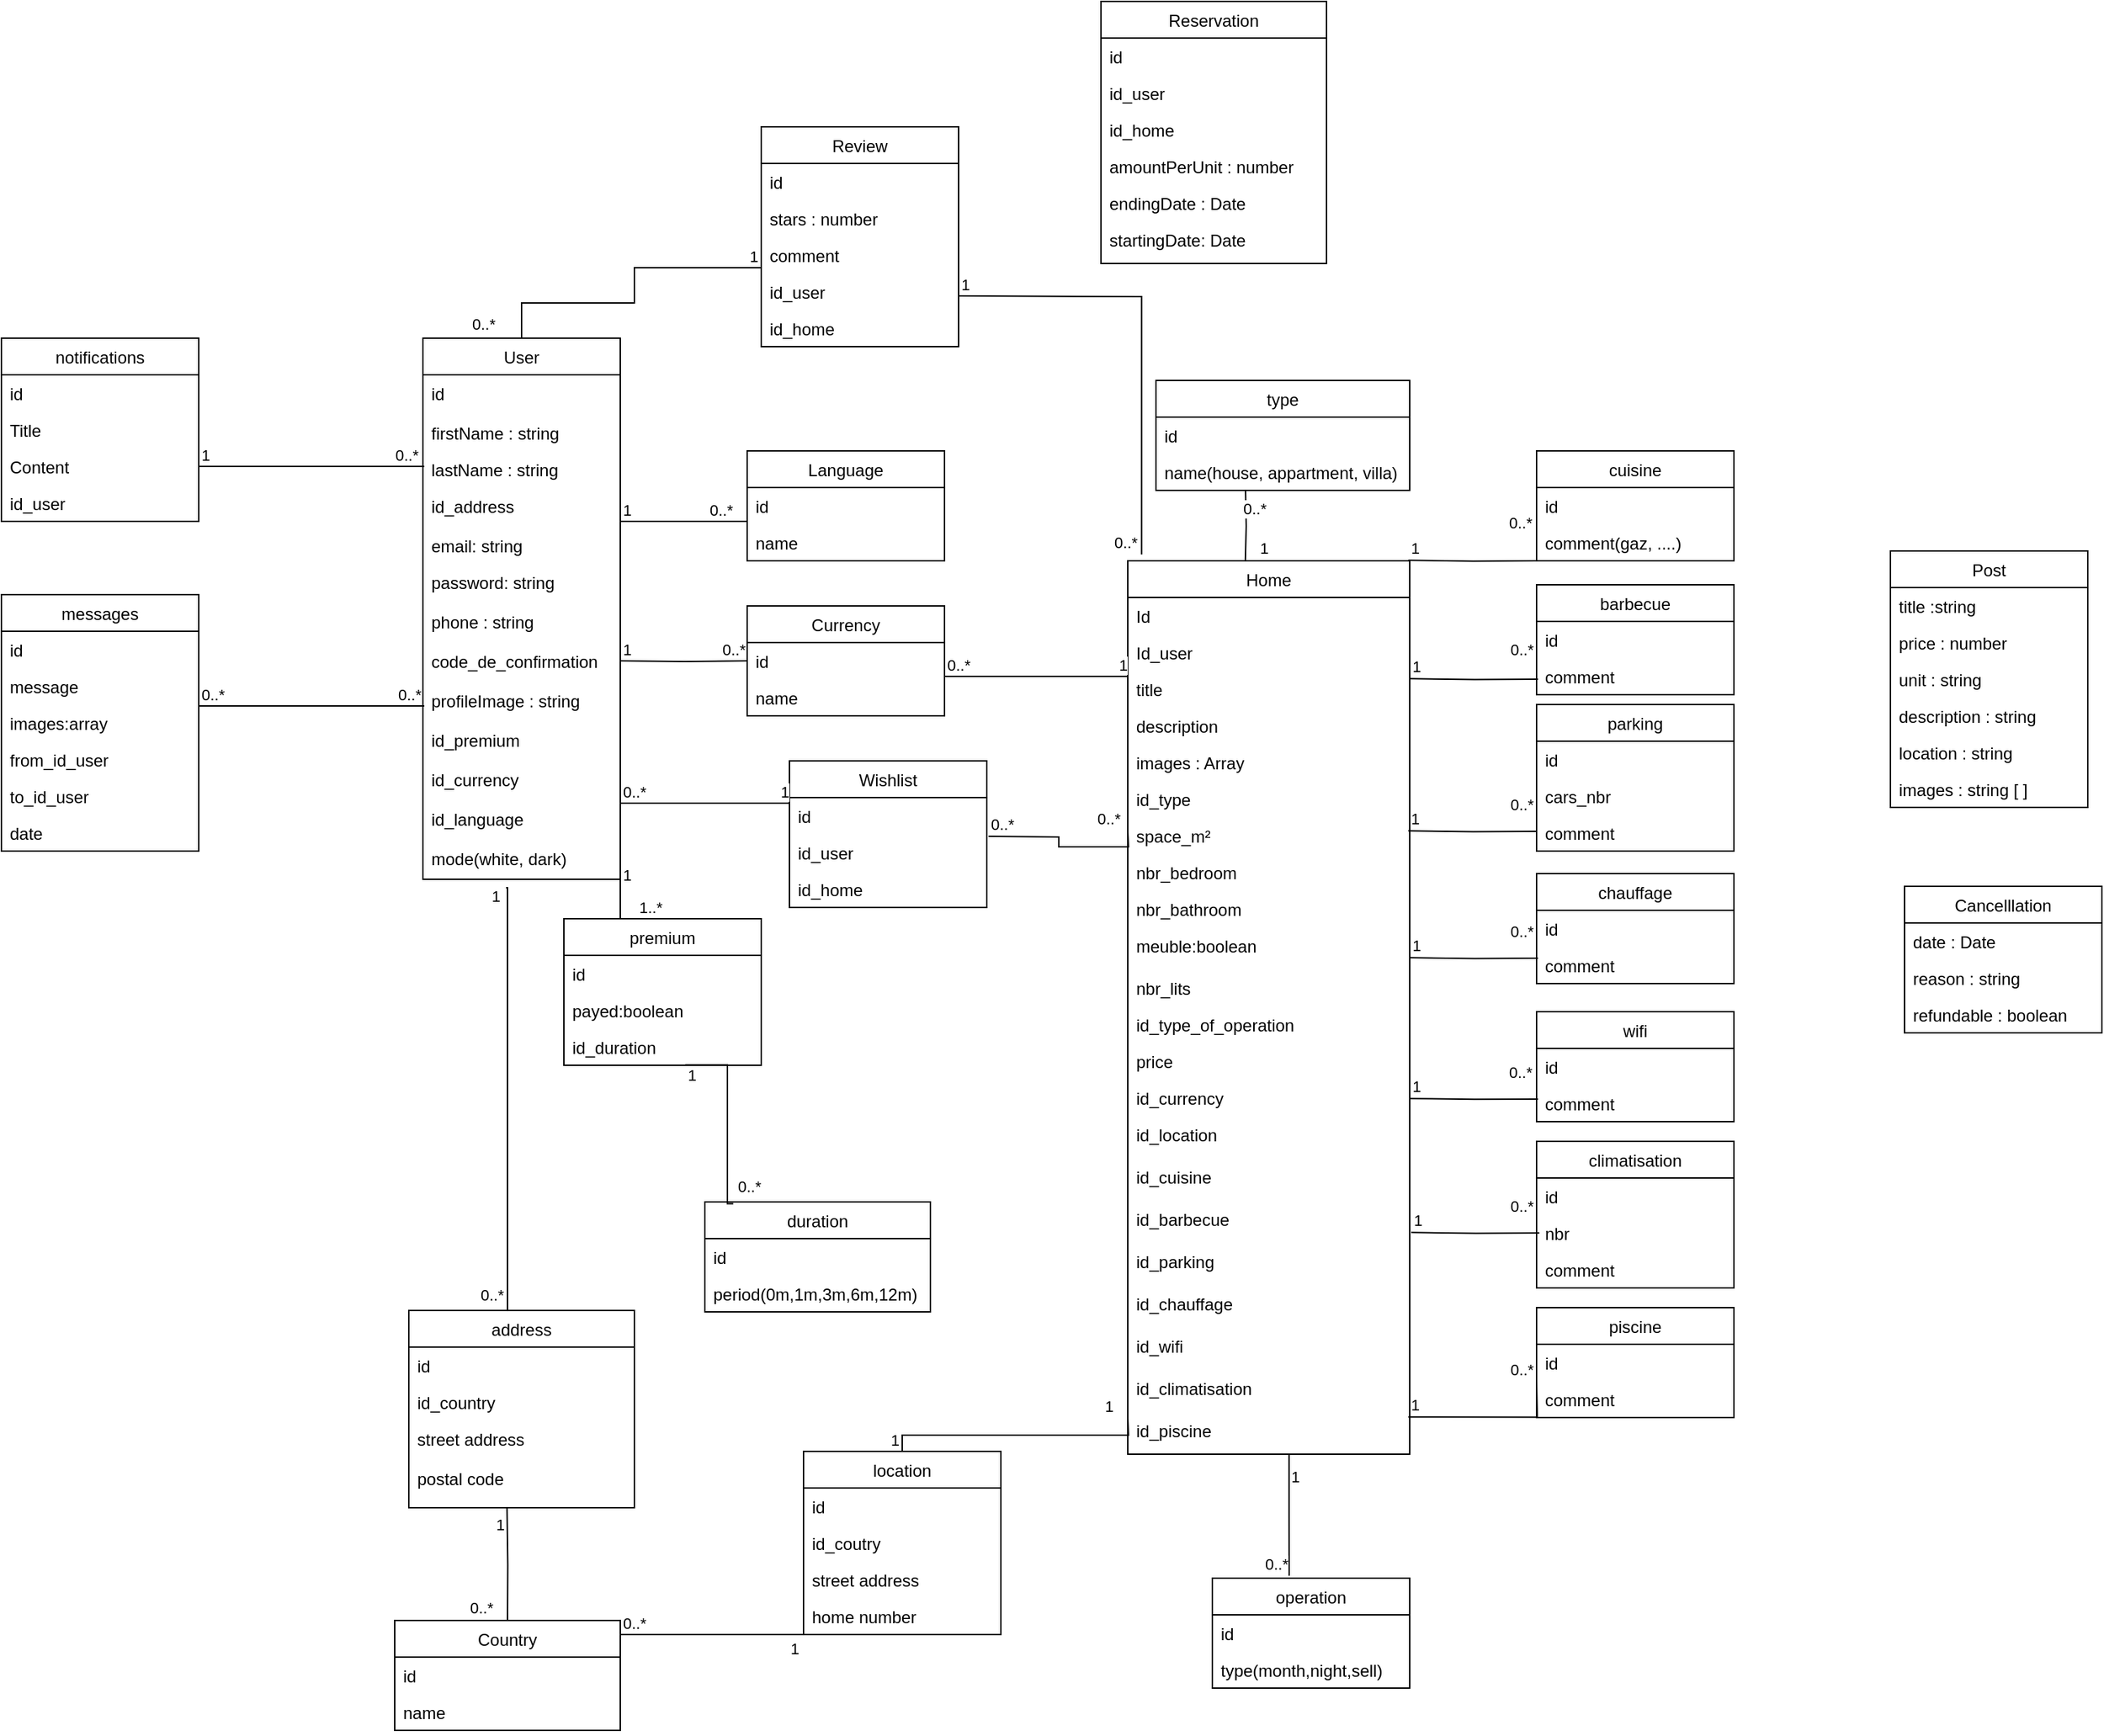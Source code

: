 <mxfile version="20.8.15" type="github">
  <diagram id="YtmtgRl3bw6ATmx0sIR1" name="Page-1">
    <mxGraphModel dx="1114" dy="1713" grid="1" gridSize="10" guides="1" tooltips="1" connect="1" arrows="1" fold="1" page="1" pageScale="1" pageWidth="850" pageHeight="1100" math="0" shadow="0">
      <root>
        <mxCell id="0" />
        <mxCell id="1" parent="0" />
        <mxCell id="uSzJyORaKyk09Sm4chCZ-2" value="User" style="swimlane;fontStyle=0;childLayout=stackLayout;horizontal=1;startSize=26;fillColor=none;horizontalStack=0;resizeParent=1;resizeParentMax=0;resizeLast=0;collapsible=1;marginBottom=0;" parent="1" vertex="1">
          <mxGeometry x="439" y="-311" width="140" height="384" as="geometry">
            <mxRectangle x="80" y="190" width="70" height="30" as="alternateBounds" />
          </mxGeometry>
        </mxCell>
        <mxCell id="W4INUiOZwh4O_c0Hekqa-27" value="id" style="text;strokeColor=none;fillColor=none;align=left;verticalAlign=top;spacingLeft=4;spacingRight=4;overflow=hidden;rotatable=0;points=[[0,0.5],[1,0.5]];portConstraint=eastwest;" parent="uSzJyORaKyk09Sm4chCZ-2" vertex="1">
          <mxGeometry y="26" width="140" height="28" as="geometry" />
        </mxCell>
        <mxCell id="uSzJyORaKyk09Sm4chCZ-45" value="firstName : string" style="text;strokeColor=none;fillColor=none;align=left;verticalAlign=top;spacingLeft=4;spacingRight=4;overflow=hidden;rotatable=0;points=[[0,0.5],[1,0.5]];portConstraint=eastwest;" parent="uSzJyORaKyk09Sm4chCZ-2" vertex="1">
          <mxGeometry y="54" width="140" height="26" as="geometry" />
        </mxCell>
        <mxCell id="uSzJyORaKyk09Sm4chCZ-3" value="lastName : string" style="text;strokeColor=none;fillColor=none;align=left;verticalAlign=top;spacingLeft=4;spacingRight=4;overflow=hidden;rotatable=0;points=[[0,0.5],[1,0.5]];portConstraint=eastwest;" parent="uSzJyORaKyk09Sm4chCZ-2" vertex="1">
          <mxGeometry y="80" width="140" height="26" as="geometry" />
        </mxCell>
        <mxCell id="uSzJyORaKyk09Sm4chCZ-8" value="id_address" style="text;strokeColor=none;fillColor=none;align=left;verticalAlign=top;spacingLeft=4;spacingRight=4;overflow=hidden;rotatable=0;points=[[0,0.5],[1,0.5]];portConstraint=eastwest;" parent="uSzJyORaKyk09Sm4chCZ-2" vertex="1">
          <mxGeometry y="106" width="140" height="28" as="geometry" />
        </mxCell>
        <mxCell id="uSzJyORaKyk09Sm4chCZ-4" value="email: string" style="text;strokeColor=none;fillColor=none;align=left;verticalAlign=top;spacingLeft=4;spacingRight=4;overflow=hidden;rotatable=0;points=[[0,0.5],[1,0.5]];portConstraint=eastwest;" parent="uSzJyORaKyk09Sm4chCZ-2" vertex="1">
          <mxGeometry y="134" width="140" height="26" as="geometry" />
        </mxCell>
        <mxCell id="uSzJyORaKyk09Sm4chCZ-5" value="password: string" style="text;strokeColor=none;fillColor=none;align=left;verticalAlign=top;spacingLeft=4;spacingRight=4;overflow=hidden;rotatable=0;points=[[0,0.5],[1,0.5]];portConstraint=eastwest;" parent="uSzJyORaKyk09Sm4chCZ-2" vertex="1">
          <mxGeometry y="160" width="140" height="28" as="geometry" />
        </mxCell>
        <mxCell id="uSzJyORaKyk09Sm4chCZ-47" value="phone : string" style="text;strokeColor=none;fillColor=none;align=left;verticalAlign=top;spacingLeft=4;spacingRight=4;overflow=hidden;rotatable=0;points=[[0,0.5],[1,0.5]];portConstraint=eastwest;" parent="uSzJyORaKyk09Sm4chCZ-2" vertex="1">
          <mxGeometry y="188" width="140" height="28" as="geometry" />
        </mxCell>
        <mxCell id="W4INUiOZwh4O_c0Hekqa-163" value="code_de_confirmation" style="text;strokeColor=none;fillColor=none;align=left;verticalAlign=top;spacingLeft=4;spacingRight=4;overflow=hidden;rotatable=0;points=[[0,0.5],[1,0.5]];portConstraint=eastwest;" parent="uSzJyORaKyk09Sm4chCZ-2" vertex="1">
          <mxGeometry y="216" width="140" height="28" as="geometry" />
        </mxCell>
        <mxCell id="uSzJyORaKyk09Sm4chCZ-46" value="profileImage : string" style="text;strokeColor=none;fillColor=none;align=left;verticalAlign=top;spacingLeft=4;spacingRight=4;overflow=hidden;rotatable=0;points=[[0,0.5],[1,0.5]];portConstraint=eastwest;" parent="uSzJyORaKyk09Sm4chCZ-2" vertex="1">
          <mxGeometry y="244" width="140" height="28" as="geometry" />
        </mxCell>
        <mxCell id="W4INUiOZwh4O_c0Hekqa-28" value="id_premium" style="text;strokeColor=none;fillColor=none;align=left;verticalAlign=top;spacingLeft=4;spacingRight=4;overflow=hidden;rotatable=0;points=[[0,0.5],[1,0.5]];portConstraint=eastwest;" parent="uSzJyORaKyk09Sm4chCZ-2" vertex="1">
          <mxGeometry y="272" width="140" height="28" as="geometry" />
        </mxCell>
        <mxCell id="W4INUiOZwh4O_c0Hekqa-62" value="id_currency" style="text;strokeColor=none;fillColor=none;align=left;verticalAlign=top;spacingLeft=4;spacingRight=4;overflow=hidden;rotatable=0;points=[[0,0.5],[1,0.5]];portConstraint=eastwest;" parent="uSzJyORaKyk09Sm4chCZ-2" vertex="1">
          <mxGeometry y="300" width="140" height="28" as="geometry" />
        </mxCell>
        <mxCell id="W4INUiOZwh4O_c0Hekqa-50" value="id_language" style="text;strokeColor=none;fillColor=none;align=left;verticalAlign=top;spacingLeft=4;spacingRight=4;overflow=hidden;rotatable=0;points=[[0,0.5],[1,0.5]];portConstraint=eastwest;" parent="uSzJyORaKyk09Sm4chCZ-2" vertex="1">
          <mxGeometry y="328" width="140" height="28" as="geometry" />
        </mxCell>
        <mxCell id="r3N9m2wrb-TFDpC-MGRA-25" value="mode(white, dark)" style="text;strokeColor=none;fillColor=none;align=left;verticalAlign=top;spacingLeft=4;spacingRight=4;overflow=hidden;rotatable=0;points=[[0,0.5],[1,0.5]];portConstraint=eastwest;" vertex="1" parent="uSzJyORaKyk09Sm4chCZ-2">
          <mxGeometry y="356" width="140" height="28" as="geometry" />
        </mxCell>
        <mxCell id="uSzJyORaKyk09Sm4chCZ-21" value="Post" style="swimlane;fontStyle=0;childLayout=stackLayout;horizontal=1;startSize=26;fillColor=none;horizontalStack=0;resizeParent=1;resizeParentMax=0;resizeLast=0;collapsible=1;marginBottom=0;" parent="1" vertex="1">
          <mxGeometry x="1480" y="-160" width="140" height="182" as="geometry" />
        </mxCell>
        <mxCell id="uSzJyORaKyk09Sm4chCZ-22" value="title :string    " style="text;strokeColor=none;fillColor=none;align=left;verticalAlign=top;spacingLeft=4;spacingRight=4;overflow=hidden;rotatable=0;points=[[0,0.5],[1,0.5]];portConstraint=eastwest;" parent="uSzJyORaKyk09Sm4chCZ-21" vertex="1">
          <mxGeometry y="26" width="140" height="26" as="geometry" />
        </mxCell>
        <mxCell id="uSzJyORaKyk09Sm4chCZ-23" value="price : number" style="text;strokeColor=none;fillColor=none;align=left;verticalAlign=top;spacingLeft=4;spacingRight=4;overflow=hidden;rotatable=0;points=[[0,0.5],[1,0.5]];portConstraint=eastwest;" parent="uSzJyORaKyk09Sm4chCZ-21" vertex="1">
          <mxGeometry y="52" width="140" height="26" as="geometry" />
        </mxCell>
        <mxCell id="uSzJyORaKyk09Sm4chCZ-24" value="unit : string" style="text;strokeColor=none;fillColor=none;align=left;verticalAlign=top;spacingLeft=4;spacingRight=4;overflow=hidden;rotatable=0;points=[[0,0.5],[1,0.5]];portConstraint=eastwest;" parent="uSzJyORaKyk09Sm4chCZ-21" vertex="1">
          <mxGeometry y="78" width="140" height="26" as="geometry" />
        </mxCell>
        <mxCell id="uSzJyORaKyk09Sm4chCZ-25" value="description : string" style="text;strokeColor=none;fillColor=none;align=left;verticalAlign=top;spacingLeft=4;spacingRight=4;overflow=hidden;rotatable=0;points=[[0,0.5],[1,0.5]];portConstraint=eastwest;" parent="uSzJyORaKyk09Sm4chCZ-21" vertex="1">
          <mxGeometry y="104" width="140" height="26" as="geometry" />
        </mxCell>
        <mxCell id="H67mxYpfraJOJxl5udNA-7" value="location : string" style="text;strokeColor=none;fillColor=none;align=left;verticalAlign=top;spacingLeft=4;spacingRight=4;overflow=hidden;rotatable=0;points=[[0,0.5],[1,0.5]];portConstraint=eastwest;" parent="uSzJyORaKyk09Sm4chCZ-21" vertex="1">
          <mxGeometry y="130" width="140" height="26" as="geometry" />
        </mxCell>
        <mxCell id="uSzJyORaKyk09Sm4chCZ-31" value="images : string [ ]" style="text;strokeColor=none;fillColor=none;align=left;verticalAlign=top;spacingLeft=4;spacingRight=4;overflow=hidden;rotatable=0;points=[[0,0.5],[1,0.5]];portConstraint=eastwest;" parent="uSzJyORaKyk09Sm4chCZ-21" vertex="1">
          <mxGeometry y="156" width="140" height="26" as="geometry" />
        </mxCell>
        <mxCell id="uSzJyORaKyk09Sm4chCZ-32" value="Reservation" style="swimlane;fontStyle=0;childLayout=stackLayout;horizontal=1;startSize=26;fillColor=none;horizontalStack=0;resizeParent=1;resizeParentMax=0;resizeLast=0;collapsible=1;marginBottom=0;" parent="1" vertex="1">
          <mxGeometry x="920" y="-550" width="160" height="186" as="geometry" />
        </mxCell>
        <mxCell id="r3N9m2wrb-TFDpC-MGRA-44" value="id" style="text;strokeColor=none;fillColor=none;align=left;verticalAlign=top;spacingLeft=4;spacingRight=4;overflow=hidden;rotatable=0;points=[[0,0.5],[1,0.5]];portConstraint=eastwest;" vertex="1" parent="uSzJyORaKyk09Sm4chCZ-32">
          <mxGeometry y="26" width="160" height="26" as="geometry" />
        </mxCell>
        <mxCell id="uSzJyORaKyk09Sm4chCZ-33" value="id_user" style="text;strokeColor=none;fillColor=none;align=left;verticalAlign=top;spacingLeft=4;spacingRight=4;overflow=hidden;rotatable=0;points=[[0,0.5],[1,0.5]];portConstraint=eastwest;" parent="uSzJyORaKyk09Sm4chCZ-32" vertex="1">
          <mxGeometry y="52" width="160" height="26" as="geometry" />
        </mxCell>
        <mxCell id="r3N9m2wrb-TFDpC-MGRA-46" value="id_home" style="text;strokeColor=none;fillColor=none;align=left;verticalAlign=top;spacingLeft=4;spacingRight=4;overflow=hidden;rotatable=0;points=[[0,0.5],[1,0.5]];portConstraint=eastwest;" vertex="1" parent="uSzJyORaKyk09Sm4chCZ-32">
          <mxGeometry y="78" width="160" height="26" as="geometry" />
        </mxCell>
        <mxCell id="r3N9m2wrb-TFDpC-MGRA-45" value="amountPerUnit : number" style="text;strokeColor=none;fillColor=none;align=left;verticalAlign=top;spacingLeft=4;spacingRight=4;overflow=hidden;rotatable=0;points=[[0,0.5],[1,0.5]];portConstraint=eastwest;" vertex="1" parent="uSzJyORaKyk09Sm4chCZ-32">
          <mxGeometry y="104" width="160" height="26" as="geometry" />
        </mxCell>
        <mxCell id="H67mxYpfraJOJxl5udNA-2" value="endingDate : Date" style="text;strokeColor=none;fillColor=none;align=left;verticalAlign=top;spacingLeft=4;spacingRight=4;overflow=hidden;rotatable=0;points=[[0,0.5],[1,0.5]];portConstraint=eastwest;" parent="uSzJyORaKyk09Sm4chCZ-32" vertex="1">
          <mxGeometry y="130" width="160" height="26" as="geometry" />
        </mxCell>
        <mxCell id="H67mxYpfraJOJxl5udNA-1" value="startingDate: Date" style="text;strokeColor=none;fillColor=none;align=left;verticalAlign=top;spacingLeft=4;spacingRight=4;overflow=hidden;rotatable=0;points=[[0,0.5],[1,0.5]];portConstraint=eastwest;" parent="uSzJyORaKyk09Sm4chCZ-32" vertex="1">
          <mxGeometry y="156" width="160" height="30" as="geometry" />
        </mxCell>
        <mxCell id="6f1outYWydQ2jHYtxTDh-1" value="Review" style="swimlane;fontStyle=0;childLayout=stackLayout;horizontal=1;startSize=26;fillColor=none;horizontalStack=0;resizeParent=1;resizeParentMax=0;resizeLast=0;collapsible=1;marginBottom=0;" parent="1" vertex="1">
          <mxGeometry x="679" y="-461" width="140" height="156" as="geometry" />
        </mxCell>
        <mxCell id="6f1outYWydQ2jHYtxTDh-2" value="id" style="text;strokeColor=none;fillColor=none;align=left;verticalAlign=top;spacingLeft=4;spacingRight=4;overflow=hidden;rotatable=0;points=[[0,0.5],[1,0.5]];portConstraint=eastwest;" parent="6f1outYWydQ2jHYtxTDh-1" vertex="1">
          <mxGeometry y="26" width="140" height="26" as="geometry" />
        </mxCell>
        <mxCell id="r3N9m2wrb-TFDpC-MGRA-16" value="stars : number" style="text;strokeColor=none;fillColor=none;align=left;verticalAlign=top;spacingLeft=4;spacingRight=4;overflow=hidden;rotatable=0;points=[[0,0.5],[1,0.5]];portConstraint=eastwest;" vertex="1" parent="6f1outYWydQ2jHYtxTDh-1">
          <mxGeometry y="52" width="140" height="26" as="geometry" />
        </mxCell>
        <mxCell id="6f1outYWydQ2jHYtxTDh-3" value="comment" style="text;strokeColor=none;fillColor=none;align=left;verticalAlign=top;spacingLeft=4;spacingRight=4;overflow=hidden;rotatable=0;points=[[0,0.5],[1,0.5]];portConstraint=eastwest;" parent="6f1outYWydQ2jHYtxTDh-1" vertex="1">
          <mxGeometry y="78" width="140" height="26" as="geometry" />
        </mxCell>
        <mxCell id="r3N9m2wrb-TFDpC-MGRA-17" value="id_user" style="text;strokeColor=none;fillColor=none;align=left;verticalAlign=top;spacingLeft=4;spacingRight=4;overflow=hidden;rotatable=0;points=[[0,0.5],[1,0.5]];portConstraint=eastwest;" vertex="1" parent="6f1outYWydQ2jHYtxTDh-1">
          <mxGeometry y="104" width="140" height="26" as="geometry" />
        </mxCell>
        <mxCell id="r3N9m2wrb-TFDpC-MGRA-18" value="id_home" style="text;strokeColor=none;fillColor=none;align=left;verticalAlign=top;spacingLeft=4;spacingRight=4;overflow=hidden;rotatable=0;points=[[0,0.5],[1,0.5]];portConstraint=eastwest;" vertex="1" parent="6f1outYWydQ2jHYtxTDh-1">
          <mxGeometry y="130" width="140" height="26" as="geometry" />
        </mxCell>
        <mxCell id="6f1outYWydQ2jHYtxTDh-6" value="Cancelllation" style="swimlane;fontStyle=0;childLayout=stackLayout;horizontal=1;startSize=26;fillColor=none;horizontalStack=0;resizeParent=1;resizeParentMax=0;resizeLast=0;collapsible=1;marginBottom=0;" parent="1" vertex="1">
          <mxGeometry x="1490" y="78" width="140" height="104" as="geometry" />
        </mxCell>
        <mxCell id="6f1outYWydQ2jHYtxTDh-7" value="date : Date" style="text;strokeColor=none;fillColor=none;align=left;verticalAlign=top;spacingLeft=4;spacingRight=4;overflow=hidden;rotatable=0;points=[[0,0.5],[1,0.5]];portConstraint=eastwest;" parent="6f1outYWydQ2jHYtxTDh-6" vertex="1">
          <mxGeometry y="26" width="140" height="26" as="geometry" />
        </mxCell>
        <mxCell id="6f1outYWydQ2jHYtxTDh-8" value="reason : string" style="text;strokeColor=none;fillColor=none;align=left;verticalAlign=top;spacingLeft=4;spacingRight=4;overflow=hidden;rotatable=0;points=[[0,0.5],[1,0.5]];portConstraint=eastwest;" parent="6f1outYWydQ2jHYtxTDh-6" vertex="1">
          <mxGeometry y="52" width="140" height="26" as="geometry" />
        </mxCell>
        <mxCell id="6f1outYWydQ2jHYtxTDh-12" value="refundable : boolean" style="text;strokeColor=none;fillColor=none;align=left;verticalAlign=top;spacingLeft=4;spacingRight=4;overflow=hidden;rotatable=0;points=[[0,0.5],[1,0.5]];portConstraint=eastwest;" parent="6f1outYWydQ2jHYtxTDh-6" vertex="1">
          <mxGeometry y="78" width="140" height="26" as="geometry" />
        </mxCell>
        <mxCell id="W4INUiOZwh4O_c0Hekqa-10" value="address" style="swimlane;fontStyle=0;childLayout=stackLayout;horizontal=1;startSize=26;fillColor=none;horizontalStack=0;resizeParent=1;resizeParentMax=0;resizeLast=0;collapsible=1;marginBottom=0;" parent="1" vertex="1">
          <mxGeometry x="429" y="379" width="160" height="140" as="geometry" />
        </mxCell>
        <mxCell id="W4INUiOZwh4O_c0Hekqa-11" value="id" style="text;strokeColor=none;fillColor=none;align=left;verticalAlign=top;spacingLeft=4;spacingRight=4;overflow=hidden;rotatable=0;points=[[0,0.5],[1,0.5]];portConstraint=eastwest;" parent="W4INUiOZwh4O_c0Hekqa-10" vertex="1">
          <mxGeometry y="26" width="160" height="26" as="geometry" />
        </mxCell>
        <mxCell id="W4INUiOZwh4O_c0Hekqa-12" value="id_country" style="text;strokeColor=none;fillColor=none;align=left;verticalAlign=top;spacingLeft=4;spacingRight=4;overflow=hidden;rotatable=0;points=[[0,0.5],[1,0.5]];portConstraint=eastwest;" parent="W4INUiOZwh4O_c0Hekqa-10" vertex="1">
          <mxGeometry y="52" width="160" height="26" as="geometry" />
        </mxCell>
        <mxCell id="W4INUiOZwh4O_c0Hekqa-13" value="street address    &#xa;&#xa;postal code&#xa;&#xa;&#xa;" style="text;strokeColor=none;fillColor=none;align=left;verticalAlign=top;spacingLeft=4;spacingRight=4;overflow=hidden;rotatable=0;points=[[0,0.5],[1,0.5]];portConstraint=eastwest;" parent="W4INUiOZwh4O_c0Hekqa-10" vertex="1">
          <mxGeometry y="78" width="160" height="62" as="geometry" />
        </mxCell>
        <mxCell id="W4INUiOZwh4O_c0Hekqa-16" value="" style="endArrow=none;html=1;edgeStyle=orthogonalEdgeStyle;rounded=0;entryX=0.429;entryY=0;entryDx=0;entryDy=0;entryPerimeter=0;targetPerimeterSpacing=0;" parent="1" target="W4INUiOZwh4O_c0Hekqa-10" edge="1">
          <mxGeometry relative="1" as="geometry">
            <mxPoint x="498" y="79" as="sourcePoint" />
            <mxPoint x="689" y="39" as="targetPoint" />
            <Array as="points">
              <mxPoint x="499" y="379" />
            </Array>
          </mxGeometry>
        </mxCell>
        <mxCell id="W4INUiOZwh4O_c0Hekqa-17" value="0..*" style="edgeLabel;resizable=0;html=1;align=left;verticalAlign=bottom;" parent="W4INUiOZwh4O_c0Hekqa-16" connectable="0" vertex="1">
          <mxGeometry x="-1" relative="1" as="geometry">
            <mxPoint x="-20" y="297" as="offset" />
          </mxGeometry>
        </mxCell>
        <mxCell id="W4INUiOZwh4O_c0Hekqa-18" value="1" style="edgeLabel;resizable=0;html=1;align=right;verticalAlign=bottom;" parent="W4INUiOZwh4O_c0Hekqa-16" connectable="0" vertex="1">
          <mxGeometry x="1" relative="1" as="geometry">
            <mxPoint x="-3" y="-286" as="offset" />
          </mxGeometry>
        </mxCell>
        <mxCell id="W4INUiOZwh4O_c0Hekqa-20" value="Country" style="swimlane;fontStyle=0;childLayout=stackLayout;horizontal=1;startSize=26;fillColor=none;horizontalStack=0;resizeParent=1;resizeParentMax=0;resizeLast=0;collapsible=1;marginBottom=0;" parent="1" vertex="1">
          <mxGeometry x="419" y="599" width="160" height="78" as="geometry" />
        </mxCell>
        <mxCell id="W4INUiOZwh4O_c0Hekqa-21" value="id" style="text;strokeColor=none;fillColor=none;align=left;verticalAlign=top;spacingLeft=4;spacingRight=4;overflow=hidden;rotatable=0;points=[[0,0.5],[1,0.5]];portConstraint=eastwest;" parent="W4INUiOZwh4O_c0Hekqa-20" vertex="1">
          <mxGeometry y="26" width="160" height="26" as="geometry" />
        </mxCell>
        <mxCell id="W4INUiOZwh4O_c0Hekqa-22" value="name" style="text;strokeColor=none;fillColor=none;align=left;verticalAlign=top;spacingLeft=4;spacingRight=4;overflow=hidden;rotatable=0;points=[[0,0.5],[1,0.5]];portConstraint=eastwest;" parent="W4INUiOZwh4O_c0Hekqa-20" vertex="1">
          <mxGeometry y="52" width="160" height="26" as="geometry" />
        </mxCell>
        <mxCell id="W4INUiOZwh4O_c0Hekqa-24" value="" style="endArrow=none;html=1;edgeStyle=orthogonalEdgeStyle;rounded=0;targetPerimeterSpacing=0;entryX=0.5;entryY=0;entryDx=0;entryDy=0;" parent="1" target="W4INUiOZwh4O_c0Hekqa-20" edge="1">
          <mxGeometry relative="1" as="geometry">
            <mxPoint x="498.66" y="519" as="sourcePoint" />
            <mxPoint x="498.66" y="579" as="targetPoint" />
          </mxGeometry>
        </mxCell>
        <mxCell id="W4INUiOZwh4O_c0Hekqa-25" value="1" style="edgeLabel;resizable=0;html=1;align=left;verticalAlign=bottom;" parent="W4INUiOZwh4O_c0Hekqa-24" connectable="0" vertex="1">
          <mxGeometry x="-1" relative="1" as="geometry">
            <mxPoint x="-10" y="20" as="offset" />
          </mxGeometry>
        </mxCell>
        <mxCell id="W4INUiOZwh4O_c0Hekqa-26" value="0..*" style="edgeLabel;resizable=0;html=1;align=right;verticalAlign=bottom;" parent="W4INUiOZwh4O_c0Hekqa-24" connectable="0" vertex="1">
          <mxGeometry x="1" relative="1" as="geometry">
            <mxPoint x="-10" as="offset" />
          </mxGeometry>
        </mxCell>
        <mxCell id="W4INUiOZwh4O_c0Hekqa-29" value="premium" style="swimlane;fontStyle=0;childLayout=stackLayout;horizontal=1;startSize=26;fillColor=none;horizontalStack=0;resizeParent=1;resizeParentMax=0;resizeLast=0;collapsible=1;marginBottom=0;" parent="1" vertex="1">
          <mxGeometry x="539" y="101" width="140" height="104" as="geometry" />
        </mxCell>
        <mxCell id="W4INUiOZwh4O_c0Hekqa-30" value="id" style="text;strokeColor=none;fillColor=none;align=left;verticalAlign=top;spacingLeft=4;spacingRight=4;overflow=hidden;rotatable=0;points=[[0,0.5],[1,0.5]];portConstraint=eastwest;" parent="W4INUiOZwh4O_c0Hekqa-29" vertex="1">
          <mxGeometry y="26" width="140" height="26" as="geometry" />
        </mxCell>
        <mxCell id="W4INUiOZwh4O_c0Hekqa-31" value="payed:boolean" style="text;strokeColor=none;fillColor=none;align=left;verticalAlign=top;spacingLeft=4;spacingRight=4;overflow=hidden;rotatable=0;points=[[0,0.5],[1,0.5]];portConstraint=eastwest;" parent="W4INUiOZwh4O_c0Hekqa-29" vertex="1">
          <mxGeometry y="52" width="140" height="26" as="geometry" />
        </mxCell>
        <mxCell id="W4INUiOZwh4O_c0Hekqa-32" value="id_duration" style="text;strokeColor=none;fillColor=none;align=left;verticalAlign=top;spacingLeft=4;spacingRight=4;overflow=hidden;rotatable=0;points=[[0,0.5],[1,0.5]];portConstraint=eastwest;" parent="W4INUiOZwh4O_c0Hekqa-29" vertex="1">
          <mxGeometry y="78" width="140" height="26" as="geometry" />
        </mxCell>
        <mxCell id="W4INUiOZwh4O_c0Hekqa-33" value="duration" style="swimlane;fontStyle=0;childLayout=stackLayout;horizontal=1;startSize=26;fillColor=none;horizontalStack=0;resizeParent=1;resizeParentMax=0;resizeLast=0;collapsible=1;marginBottom=0;" parent="1" vertex="1">
          <mxGeometry x="639" y="302" width="160" height="78" as="geometry" />
        </mxCell>
        <mxCell id="W4INUiOZwh4O_c0Hekqa-34" value="id" style="text;strokeColor=none;fillColor=none;align=left;verticalAlign=top;spacingLeft=4;spacingRight=4;overflow=hidden;rotatable=0;points=[[0,0.5],[1,0.5]];portConstraint=eastwest;" parent="W4INUiOZwh4O_c0Hekqa-33" vertex="1">
          <mxGeometry y="26" width="160" height="26" as="geometry" />
        </mxCell>
        <mxCell id="W4INUiOZwh4O_c0Hekqa-35" value="period(0m,1m,3m,6m,12m)" style="text;strokeColor=none;fillColor=none;align=left;verticalAlign=top;spacingLeft=4;spacingRight=4;overflow=hidden;rotatable=0;points=[[0,0.5],[1,0.5]];portConstraint=eastwest;" parent="W4INUiOZwh4O_c0Hekqa-33" vertex="1">
          <mxGeometry y="52" width="160" height="26" as="geometry" />
        </mxCell>
        <mxCell id="W4INUiOZwh4O_c0Hekqa-37" value="" style="endArrow=none;html=1;edgeStyle=orthogonalEdgeStyle;rounded=0;targetPerimeterSpacing=0;exitX=0.615;exitY=0.992;exitDx=0;exitDy=0;exitPerimeter=0;entryX=0.126;entryY=0.016;entryDx=0;entryDy=0;entryPerimeter=0;" parent="1" source="W4INUiOZwh4O_c0Hekqa-32" target="W4INUiOZwh4O_c0Hekqa-33" edge="1">
          <mxGeometry relative="1" as="geometry">
            <mxPoint x="619" y="179" as="sourcePoint" />
            <mxPoint x="675" y="199" as="targetPoint" />
            <Array as="points">
              <mxPoint x="655" y="303" />
            </Array>
          </mxGeometry>
        </mxCell>
        <mxCell id="W4INUiOZwh4O_c0Hekqa-38" value="1" style="edgeLabel;resizable=0;html=1;align=left;verticalAlign=bottom;" parent="W4INUiOZwh4O_c0Hekqa-37" connectable="0" vertex="1">
          <mxGeometry x="-1" relative="1" as="geometry">
            <mxPoint y="16" as="offset" />
          </mxGeometry>
        </mxCell>
        <mxCell id="W4INUiOZwh4O_c0Hekqa-39" value="0..*" style="edgeLabel;resizable=0;html=1;align=right;verticalAlign=bottom;" parent="W4INUiOZwh4O_c0Hekqa-37" connectable="0" vertex="1">
          <mxGeometry x="1" relative="1" as="geometry">
            <mxPoint x="20" y="-4" as="offset" />
          </mxGeometry>
        </mxCell>
        <mxCell id="W4INUiOZwh4O_c0Hekqa-40" value="" style="endArrow=none;html=1;edgeStyle=orthogonalEdgeStyle;rounded=0;targetPerimeterSpacing=0;entryX=0.5;entryY=0;entryDx=0;entryDy=0;" parent="1" target="W4INUiOZwh4O_c0Hekqa-29" edge="1">
          <mxGeometry relative="1" as="geometry">
            <mxPoint x="579" y="-11" as="sourcePoint" />
            <mxPoint x="679" y="-1" as="targetPoint" />
            <Array as="points">
              <mxPoint x="579" y="-38" />
              <mxPoint x="579" y="49" />
            </Array>
          </mxGeometry>
        </mxCell>
        <mxCell id="W4INUiOZwh4O_c0Hekqa-41" value="1" style="edgeLabel;resizable=0;html=1;align=left;verticalAlign=bottom;" parent="W4INUiOZwh4O_c0Hekqa-40" connectable="0" vertex="1">
          <mxGeometry x="-1" relative="1" as="geometry">
            <mxPoint y="89" as="offset" />
          </mxGeometry>
        </mxCell>
        <mxCell id="W4INUiOZwh4O_c0Hekqa-42" value="1..*" style="edgeLabel;resizable=0;html=1;align=right;verticalAlign=bottom;" parent="W4INUiOZwh4O_c0Hekqa-40" connectable="0" vertex="1">
          <mxGeometry x="1" relative="1" as="geometry" />
        </mxCell>
        <mxCell id="W4INUiOZwh4O_c0Hekqa-43" value="Home" style="swimlane;fontStyle=0;childLayout=stackLayout;horizontal=1;startSize=26;fillColor=none;horizontalStack=0;resizeParent=1;resizeParentMax=0;resizeLast=0;collapsible=1;marginBottom=0;" parent="1" vertex="1">
          <mxGeometry x="939" y="-153" width="200" height="634" as="geometry" />
        </mxCell>
        <mxCell id="W4INUiOZwh4O_c0Hekqa-44" value="Id" style="text;strokeColor=none;fillColor=none;align=left;verticalAlign=top;spacingLeft=4;spacingRight=4;overflow=hidden;rotatable=0;points=[[0,0.5],[1,0.5]];portConstraint=eastwest;" parent="W4INUiOZwh4O_c0Hekqa-43" vertex="1">
          <mxGeometry y="26" width="200" height="26" as="geometry" />
        </mxCell>
        <mxCell id="W4INUiOZwh4O_c0Hekqa-45" value="Id_user" style="text;strokeColor=none;fillColor=none;align=left;verticalAlign=top;spacingLeft=4;spacingRight=4;overflow=hidden;rotatable=0;points=[[0,0.5],[1,0.5]];portConstraint=eastwest;" parent="W4INUiOZwh4O_c0Hekqa-43" vertex="1">
          <mxGeometry y="52" width="200" height="26" as="geometry" />
        </mxCell>
        <mxCell id="W4INUiOZwh4O_c0Hekqa-46" value="title" style="text;strokeColor=none;fillColor=none;align=left;verticalAlign=top;spacingLeft=4;spacingRight=4;overflow=hidden;rotatable=0;points=[[0,0.5],[1,0.5]];portConstraint=eastwest;" parent="W4INUiOZwh4O_c0Hekqa-43" vertex="1">
          <mxGeometry y="78" width="200" height="26" as="geometry" />
        </mxCell>
        <mxCell id="W4INUiOZwh4O_c0Hekqa-47" value="description" style="text;strokeColor=none;fillColor=none;align=left;verticalAlign=top;spacingLeft=4;spacingRight=4;overflow=hidden;rotatable=0;points=[[0,0.5],[1,0.5]];portConstraint=eastwest;" parent="W4INUiOZwh4O_c0Hekqa-43" vertex="1">
          <mxGeometry y="104" width="200" height="26" as="geometry" />
        </mxCell>
        <mxCell id="r3N9m2wrb-TFDpC-MGRA-5" value="images : Array" style="text;strokeColor=none;fillColor=none;align=left;verticalAlign=top;spacingLeft=4;spacingRight=4;overflow=hidden;rotatable=0;points=[[0,0.5],[1,0.5]];portConstraint=eastwest;" vertex="1" parent="W4INUiOZwh4O_c0Hekqa-43">
          <mxGeometry y="130" width="200" height="26" as="geometry" />
        </mxCell>
        <mxCell id="W4INUiOZwh4O_c0Hekqa-70" value="id_type" style="text;strokeColor=none;fillColor=none;align=left;verticalAlign=top;spacingLeft=4;spacingRight=4;overflow=hidden;rotatable=0;points=[[0,0.5],[1,0.5]];portConstraint=eastwest;" parent="W4INUiOZwh4O_c0Hekqa-43" vertex="1">
          <mxGeometry y="156" width="200" height="26" as="geometry" />
        </mxCell>
        <mxCell id="W4INUiOZwh4O_c0Hekqa-71" value="space_m²" style="text;strokeColor=none;fillColor=none;align=left;verticalAlign=top;spacingLeft=4;spacingRight=4;overflow=hidden;rotatable=0;points=[[0,0.5],[1,0.5]];portConstraint=eastwest;" parent="W4INUiOZwh4O_c0Hekqa-43" vertex="1">
          <mxGeometry y="182" width="200" height="26" as="geometry" />
        </mxCell>
        <mxCell id="W4INUiOZwh4O_c0Hekqa-72" value="nbr_bedroom" style="text;strokeColor=none;fillColor=none;align=left;verticalAlign=top;spacingLeft=4;spacingRight=4;overflow=hidden;rotatable=0;points=[[0,0.5],[1,0.5]];portConstraint=eastwest;" parent="W4INUiOZwh4O_c0Hekqa-43" vertex="1">
          <mxGeometry y="208" width="200" height="26" as="geometry" />
        </mxCell>
        <mxCell id="W4INUiOZwh4O_c0Hekqa-73" value="nbr_bathroom" style="text;strokeColor=none;fillColor=none;align=left;verticalAlign=top;spacingLeft=4;spacingRight=4;overflow=hidden;rotatable=0;points=[[0,0.5],[1,0.5]];portConstraint=eastwest;" parent="W4INUiOZwh4O_c0Hekqa-43" vertex="1">
          <mxGeometry y="234" width="200" height="26" as="geometry" />
        </mxCell>
        <mxCell id="W4INUiOZwh4O_c0Hekqa-84" value="meuble:boolean" style="text;strokeColor=none;fillColor=none;align=left;verticalAlign=top;spacingLeft=4;spacingRight=4;overflow=hidden;rotatable=0;points=[[0,0.5],[1,0.5]];portConstraint=eastwest;" parent="W4INUiOZwh4O_c0Hekqa-43" vertex="1">
          <mxGeometry y="260" width="200" height="30" as="geometry" />
        </mxCell>
        <mxCell id="W4INUiOZwh4O_c0Hekqa-74" value="nbr_lits" style="text;strokeColor=none;fillColor=none;align=left;verticalAlign=top;spacingLeft=4;spacingRight=4;overflow=hidden;rotatable=0;points=[[0,0.5],[1,0.5]];portConstraint=eastwest;" parent="W4INUiOZwh4O_c0Hekqa-43" vertex="1">
          <mxGeometry y="290" width="200" height="26" as="geometry" />
        </mxCell>
        <mxCell id="W4INUiOZwh4O_c0Hekqa-49" value="id_type_of_operation" style="text;strokeColor=none;fillColor=none;align=left;verticalAlign=top;spacingLeft=4;spacingRight=4;overflow=hidden;rotatable=0;points=[[0,0.5],[1,0.5]];portConstraint=eastwest;" parent="W4INUiOZwh4O_c0Hekqa-43" vertex="1">
          <mxGeometry y="316" width="200" height="26" as="geometry" />
        </mxCell>
        <mxCell id="W4INUiOZwh4O_c0Hekqa-83" value="price" style="text;strokeColor=none;fillColor=none;align=left;verticalAlign=top;spacingLeft=4;spacingRight=4;overflow=hidden;rotatable=0;points=[[0,0.5],[1,0.5]];portConstraint=eastwest;" parent="W4INUiOZwh4O_c0Hekqa-43" vertex="1">
          <mxGeometry y="342" width="200" height="26" as="geometry" />
        </mxCell>
        <mxCell id="W4INUiOZwh4O_c0Hekqa-48" value="id_currency" style="text;strokeColor=none;fillColor=none;align=left;verticalAlign=top;spacingLeft=4;spacingRight=4;overflow=hidden;rotatable=0;points=[[0,0.5],[1,0.5]];portConstraint=eastwest;" parent="W4INUiOZwh4O_c0Hekqa-43" vertex="1">
          <mxGeometry y="368" width="200" height="26" as="geometry" />
        </mxCell>
        <mxCell id="W4INUiOZwh4O_c0Hekqa-120" value="id_location" style="text;strokeColor=none;fillColor=none;align=left;verticalAlign=top;spacingLeft=4;spacingRight=4;overflow=hidden;rotatable=0;points=[[0,0.5],[1,0.5]];portConstraint=eastwest;" parent="W4INUiOZwh4O_c0Hekqa-43" vertex="1">
          <mxGeometry y="394" width="200" height="30" as="geometry" />
        </mxCell>
        <mxCell id="W4INUiOZwh4O_c0Hekqa-122" value="id_cuisine" style="text;strokeColor=none;fillColor=none;align=left;verticalAlign=top;spacingLeft=4;spacingRight=4;overflow=hidden;rotatable=0;points=[[0,0.5],[1,0.5]];portConstraint=eastwest;" parent="W4INUiOZwh4O_c0Hekqa-43" vertex="1">
          <mxGeometry y="424" width="200" height="30" as="geometry" />
        </mxCell>
        <mxCell id="W4INUiOZwh4O_c0Hekqa-124" value="id_barbecue" style="text;strokeColor=none;fillColor=none;align=left;verticalAlign=top;spacingLeft=4;spacingRight=4;overflow=hidden;rotatable=0;points=[[0,0.5],[1,0.5]];portConstraint=eastwest;" parent="W4INUiOZwh4O_c0Hekqa-43" vertex="1">
          <mxGeometry y="454" width="200" height="30" as="geometry" />
        </mxCell>
        <mxCell id="W4INUiOZwh4O_c0Hekqa-125" value="id_parking" style="text;strokeColor=none;fillColor=none;align=left;verticalAlign=top;spacingLeft=4;spacingRight=4;overflow=hidden;rotatable=0;points=[[0,0.5],[1,0.5]];portConstraint=eastwest;" parent="W4INUiOZwh4O_c0Hekqa-43" vertex="1">
          <mxGeometry y="484" width="200" height="30" as="geometry" />
        </mxCell>
        <mxCell id="W4INUiOZwh4O_c0Hekqa-126" value="id_chauffage" style="text;strokeColor=none;fillColor=none;align=left;verticalAlign=top;spacingLeft=4;spacingRight=4;overflow=hidden;rotatable=0;points=[[0,0.5],[1,0.5]];portConstraint=eastwest;" parent="W4INUiOZwh4O_c0Hekqa-43" vertex="1">
          <mxGeometry y="514" width="200" height="30" as="geometry" />
        </mxCell>
        <mxCell id="W4INUiOZwh4O_c0Hekqa-128" value="id_wifi" style="text;strokeColor=none;fillColor=none;align=left;verticalAlign=top;spacingLeft=4;spacingRight=4;overflow=hidden;rotatable=0;points=[[0,0.5],[1,0.5]];portConstraint=eastwest;" parent="W4INUiOZwh4O_c0Hekqa-43" vertex="1">
          <mxGeometry y="544" width="200" height="30" as="geometry" />
        </mxCell>
        <mxCell id="W4INUiOZwh4O_c0Hekqa-127" value="id_climatisation" style="text;strokeColor=none;fillColor=none;align=left;verticalAlign=top;spacingLeft=4;spacingRight=4;overflow=hidden;rotatable=0;points=[[0,0.5],[1,0.5]];portConstraint=eastwest;" parent="W4INUiOZwh4O_c0Hekqa-43" vertex="1">
          <mxGeometry y="574" width="200" height="30" as="geometry" />
        </mxCell>
        <mxCell id="W4INUiOZwh4O_c0Hekqa-142" value="" style="endArrow=none;html=1;edgeStyle=orthogonalEdgeStyle;rounded=0;targetPerimeterSpacing=0;exitX=0.995;exitY=0.122;exitDx=0;exitDy=0;exitPerimeter=0;" parent="W4INUiOZwh4O_c0Hekqa-43" source="W4INUiOZwh4O_c0Hekqa-123" edge="1">
          <mxGeometry relative="1" as="geometry">
            <mxPoint x="180" y="582" as="sourcePoint" />
            <mxPoint x="290" y="582" as="targetPoint" />
          </mxGeometry>
        </mxCell>
        <mxCell id="W4INUiOZwh4O_c0Hekqa-143" value="1" style="edgeLabel;resizable=0;html=1;align=left;verticalAlign=bottom;" parent="W4INUiOZwh4O_c0Hekqa-142" connectable="0" vertex="1">
          <mxGeometry x="-1" relative="1" as="geometry" />
        </mxCell>
        <mxCell id="W4INUiOZwh4O_c0Hekqa-144" value="0..*" style="edgeLabel;resizable=0;html=1;align=right;verticalAlign=bottom;" parent="W4INUiOZwh4O_c0Hekqa-142" connectable="0" vertex="1">
          <mxGeometry x="1" relative="1" as="geometry">
            <mxPoint x="-2" as="offset" />
          </mxGeometry>
        </mxCell>
        <mxCell id="W4INUiOZwh4O_c0Hekqa-123" value="id_piscine" style="text;strokeColor=none;fillColor=none;align=left;verticalAlign=top;spacingLeft=4;spacingRight=4;overflow=hidden;rotatable=0;points=[[0,0.5],[1,0.5]];portConstraint=eastwest;" parent="W4INUiOZwh4O_c0Hekqa-43" vertex="1">
          <mxGeometry y="604" width="200" height="30" as="geometry" />
        </mxCell>
        <mxCell id="W4INUiOZwh4O_c0Hekqa-51" value="Currency" style="swimlane;fontStyle=0;childLayout=stackLayout;horizontal=1;startSize=26;fillColor=none;horizontalStack=0;resizeParent=1;resizeParentMax=0;resizeLast=0;collapsible=1;marginBottom=0;" parent="1" vertex="1">
          <mxGeometry x="669" y="-121" width="140" height="78" as="geometry" />
        </mxCell>
        <mxCell id="W4INUiOZwh4O_c0Hekqa-55" value="" style="endArrow=none;html=1;edgeStyle=orthogonalEdgeStyle;rounded=0;targetPerimeterSpacing=0;entryX=0;entryY=0.5;entryDx=0;entryDy=0;" parent="W4INUiOZwh4O_c0Hekqa-51" target="W4INUiOZwh4O_c0Hekqa-52" edge="1">
          <mxGeometry relative="1" as="geometry">
            <mxPoint x="-90" y="39" as="sourcePoint" />
            <mxPoint x="80" y="38.66" as="targetPoint" />
          </mxGeometry>
        </mxCell>
        <mxCell id="W4INUiOZwh4O_c0Hekqa-56" value="1" style="edgeLabel;resizable=0;html=1;align=left;verticalAlign=bottom;" parent="W4INUiOZwh4O_c0Hekqa-55" connectable="0" vertex="1">
          <mxGeometry x="-1" relative="1" as="geometry" />
        </mxCell>
        <mxCell id="W4INUiOZwh4O_c0Hekqa-57" value="0..*" style="edgeLabel;resizable=0;html=1;align=right;verticalAlign=bottom;" parent="W4INUiOZwh4O_c0Hekqa-55" connectable="0" vertex="1">
          <mxGeometry x="1" relative="1" as="geometry" />
        </mxCell>
        <mxCell id="W4INUiOZwh4O_c0Hekqa-52" value="id" style="text;strokeColor=none;fillColor=none;align=left;verticalAlign=top;spacingLeft=4;spacingRight=4;overflow=hidden;rotatable=0;points=[[0,0.5],[1,0.5]];portConstraint=eastwest;" parent="W4INUiOZwh4O_c0Hekqa-51" vertex="1">
          <mxGeometry y="26" width="140" height="26" as="geometry" />
        </mxCell>
        <mxCell id="W4INUiOZwh4O_c0Hekqa-53" value="name" style="text;strokeColor=none;fillColor=none;align=left;verticalAlign=top;spacingLeft=4;spacingRight=4;overflow=hidden;rotatable=0;points=[[0,0.5],[1,0.5]];portConstraint=eastwest;" parent="W4INUiOZwh4O_c0Hekqa-51" vertex="1">
          <mxGeometry y="52" width="140" height="26" as="geometry" />
        </mxCell>
        <mxCell id="W4INUiOZwh4O_c0Hekqa-58" value="operation" style="swimlane;fontStyle=0;childLayout=stackLayout;horizontal=1;startSize=26;fillColor=none;horizontalStack=0;resizeParent=1;resizeParentMax=0;resizeLast=0;collapsible=1;marginBottom=0;" parent="1" vertex="1">
          <mxGeometry x="999" y="569" width="140" height="78" as="geometry" />
        </mxCell>
        <mxCell id="W4INUiOZwh4O_c0Hekqa-59" value="id" style="text;strokeColor=none;fillColor=none;align=left;verticalAlign=top;spacingLeft=4;spacingRight=4;overflow=hidden;rotatable=0;points=[[0,0.5],[1,0.5]];portConstraint=eastwest;" parent="W4INUiOZwh4O_c0Hekqa-58" vertex="1">
          <mxGeometry y="26" width="140" height="26" as="geometry" />
        </mxCell>
        <mxCell id="W4INUiOZwh4O_c0Hekqa-60" value="type(month,night,sell)" style="text;strokeColor=none;fillColor=none;align=left;verticalAlign=top;spacingLeft=4;spacingRight=4;overflow=hidden;rotatable=0;points=[[0,0.5],[1,0.5]];portConstraint=eastwest;" parent="W4INUiOZwh4O_c0Hekqa-58" vertex="1">
          <mxGeometry y="52" width="140" height="26" as="geometry" />
        </mxCell>
        <mxCell id="W4INUiOZwh4O_c0Hekqa-63" value="Language" style="swimlane;fontStyle=0;childLayout=stackLayout;horizontal=1;startSize=26;fillColor=none;horizontalStack=0;resizeParent=1;resizeParentMax=0;resizeLast=0;collapsible=1;marginBottom=0;" parent="1" vertex="1">
          <mxGeometry x="669" y="-231" width="140" height="78" as="geometry" />
        </mxCell>
        <mxCell id="W4INUiOZwh4O_c0Hekqa-64" value="id" style="text;strokeColor=none;fillColor=none;align=left;verticalAlign=top;spacingLeft=4;spacingRight=4;overflow=hidden;rotatable=0;points=[[0,0.5],[1,0.5]];portConstraint=eastwest;" parent="W4INUiOZwh4O_c0Hekqa-63" vertex="1">
          <mxGeometry y="26" width="140" height="26" as="geometry" />
        </mxCell>
        <mxCell id="W4INUiOZwh4O_c0Hekqa-67" value="" style="endArrow=none;html=1;edgeStyle=orthogonalEdgeStyle;rounded=0;targetPerimeterSpacing=0;" parent="W4INUiOZwh4O_c0Hekqa-63" edge="1">
          <mxGeometry relative="1" as="geometry">
            <mxPoint x="-90" y="50" as="sourcePoint" />
            <mxPoint y="50" as="targetPoint" />
          </mxGeometry>
        </mxCell>
        <mxCell id="W4INUiOZwh4O_c0Hekqa-68" value="1" style="edgeLabel;resizable=0;html=1;align=left;verticalAlign=bottom;" parent="W4INUiOZwh4O_c0Hekqa-67" connectable="0" vertex="1">
          <mxGeometry x="-1" relative="1" as="geometry" />
        </mxCell>
        <mxCell id="W4INUiOZwh4O_c0Hekqa-69" value="0..*" style="edgeLabel;resizable=0;html=1;align=right;verticalAlign=bottom;" parent="W4INUiOZwh4O_c0Hekqa-67" connectable="0" vertex="1">
          <mxGeometry x="1" relative="1" as="geometry">
            <mxPoint x="-10" as="offset" />
          </mxGeometry>
        </mxCell>
        <mxCell id="W4INUiOZwh4O_c0Hekqa-65" value="name" style="text;strokeColor=none;fillColor=none;align=left;verticalAlign=top;spacingLeft=4;spacingRight=4;overflow=hidden;rotatable=0;points=[[0,0.5],[1,0.5]];portConstraint=eastwest;" parent="W4INUiOZwh4O_c0Hekqa-63" vertex="1">
          <mxGeometry y="52" width="140" height="26" as="geometry" />
        </mxCell>
        <mxCell id="W4INUiOZwh4O_c0Hekqa-79" value="type" style="swimlane;fontStyle=0;childLayout=stackLayout;horizontal=1;startSize=26;fillColor=none;horizontalStack=0;resizeParent=1;resizeParentMax=0;resizeLast=0;collapsible=1;marginBottom=0;" parent="1" vertex="1">
          <mxGeometry x="959" y="-281" width="180" height="78" as="geometry" />
        </mxCell>
        <mxCell id="W4INUiOZwh4O_c0Hekqa-80" value="id" style="text;strokeColor=none;fillColor=none;align=left;verticalAlign=top;spacingLeft=4;spacingRight=4;overflow=hidden;rotatable=0;points=[[0,0.5],[1,0.5]];portConstraint=eastwest;" parent="W4INUiOZwh4O_c0Hekqa-79" vertex="1">
          <mxGeometry y="26" width="180" height="26" as="geometry" />
        </mxCell>
        <mxCell id="W4INUiOZwh4O_c0Hekqa-81" value="name(house, appartment, villa)" style="text;strokeColor=none;fillColor=none;align=left;verticalAlign=top;spacingLeft=4;spacingRight=4;overflow=hidden;rotatable=0;points=[[0,0.5],[1,0.5]];portConstraint=eastwest;" parent="W4INUiOZwh4O_c0Hekqa-79" vertex="1">
          <mxGeometry y="52" width="180" height="26" as="geometry" />
        </mxCell>
        <mxCell id="W4INUiOZwh4O_c0Hekqa-85" value="location" style="swimlane;fontStyle=0;childLayout=stackLayout;horizontal=1;startSize=26;fillColor=none;horizontalStack=0;resizeParent=1;resizeParentMax=0;resizeLast=0;collapsible=1;marginBottom=0;" parent="1" vertex="1">
          <mxGeometry x="709" y="479" width="140" height="130" as="geometry" />
        </mxCell>
        <mxCell id="W4INUiOZwh4O_c0Hekqa-86" value="id" style="text;strokeColor=none;fillColor=none;align=left;verticalAlign=top;spacingLeft=4;spacingRight=4;overflow=hidden;rotatable=0;points=[[0,0.5],[1,0.5]];portConstraint=eastwest;" parent="W4INUiOZwh4O_c0Hekqa-85" vertex="1">
          <mxGeometry y="26" width="140" height="26" as="geometry" />
        </mxCell>
        <mxCell id="W4INUiOZwh4O_c0Hekqa-87" value="id_coutry" style="text;strokeColor=none;fillColor=none;align=left;verticalAlign=top;spacingLeft=4;spacingRight=4;overflow=hidden;rotatable=0;points=[[0,0.5],[1,0.5]];portConstraint=eastwest;" parent="W4INUiOZwh4O_c0Hekqa-85" vertex="1">
          <mxGeometry y="52" width="140" height="26" as="geometry" />
        </mxCell>
        <mxCell id="W4INUiOZwh4O_c0Hekqa-88" value="street address" style="text;strokeColor=none;fillColor=none;align=left;verticalAlign=top;spacingLeft=4;spacingRight=4;overflow=hidden;rotatable=0;points=[[0,0.5],[1,0.5]];portConstraint=eastwest;" parent="W4INUiOZwh4O_c0Hekqa-85" vertex="1">
          <mxGeometry y="78" width="140" height="26" as="geometry" />
        </mxCell>
        <mxCell id="W4INUiOZwh4O_c0Hekqa-121" value="home number" style="text;strokeColor=none;fillColor=none;align=left;verticalAlign=top;spacingLeft=4;spacingRight=4;overflow=hidden;rotatable=0;points=[[0,0.5],[1,0.5]];portConstraint=eastwest;" parent="W4INUiOZwh4O_c0Hekqa-85" vertex="1">
          <mxGeometry y="104" width="140" height="26" as="geometry" />
        </mxCell>
        <mxCell id="W4INUiOZwh4O_c0Hekqa-89" value="wifi" style="swimlane;fontStyle=0;childLayout=stackLayout;horizontal=1;startSize=26;fillColor=none;horizontalStack=0;resizeParent=1;resizeParentMax=0;resizeLast=0;collapsible=1;marginBottom=0;" parent="1" vertex="1">
          <mxGeometry x="1229" y="167" width="140" height="78" as="geometry" />
        </mxCell>
        <mxCell id="W4INUiOZwh4O_c0Hekqa-90" value="id" style="text;strokeColor=none;fillColor=none;align=left;verticalAlign=top;spacingLeft=4;spacingRight=4;overflow=hidden;rotatable=0;points=[[0,0.5],[1,0.5]];portConstraint=eastwest;" parent="W4INUiOZwh4O_c0Hekqa-89" vertex="1">
          <mxGeometry y="26" width="140" height="26" as="geometry" />
        </mxCell>
        <mxCell id="W4INUiOZwh4O_c0Hekqa-91" value="comment" style="text;strokeColor=none;fillColor=none;align=left;verticalAlign=top;spacingLeft=4;spacingRight=4;overflow=hidden;rotatable=0;points=[[0,0.5],[1,0.5]];portConstraint=eastwest;" parent="W4INUiOZwh4O_c0Hekqa-89" vertex="1">
          <mxGeometry y="52" width="140" height="26" as="geometry" />
        </mxCell>
        <mxCell id="W4INUiOZwh4O_c0Hekqa-93" value="climatisation" style="swimlane;fontStyle=0;childLayout=stackLayout;horizontal=1;startSize=26;fillColor=none;horizontalStack=0;resizeParent=1;resizeParentMax=0;resizeLast=0;collapsible=1;marginBottom=0;" parent="1" vertex="1">
          <mxGeometry x="1229" y="259" width="140" height="104" as="geometry" />
        </mxCell>
        <mxCell id="W4INUiOZwh4O_c0Hekqa-94" value="id" style="text;strokeColor=none;fillColor=none;align=left;verticalAlign=top;spacingLeft=4;spacingRight=4;overflow=hidden;rotatable=0;points=[[0,0.5],[1,0.5]];portConstraint=eastwest;" parent="W4INUiOZwh4O_c0Hekqa-93" vertex="1">
          <mxGeometry y="26" width="140" height="26" as="geometry" />
        </mxCell>
        <mxCell id="W4INUiOZwh4O_c0Hekqa-95" value="nbr" style="text;strokeColor=none;fillColor=none;align=left;verticalAlign=top;spacingLeft=4;spacingRight=4;overflow=hidden;rotatable=0;points=[[0,0.5],[1,0.5]];portConstraint=eastwest;" parent="W4INUiOZwh4O_c0Hekqa-93" vertex="1">
          <mxGeometry y="52" width="140" height="26" as="geometry" />
        </mxCell>
        <mxCell id="W4INUiOZwh4O_c0Hekqa-96" value="comment" style="text;strokeColor=none;fillColor=none;align=left;verticalAlign=top;spacingLeft=4;spacingRight=4;overflow=hidden;rotatable=0;points=[[0,0.5],[1,0.5]];portConstraint=eastwest;" parent="W4INUiOZwh4O_c0Hekqa-93" vertex="1">
          <mxGeometry y="78" width="140" height="26" as="geometry" />
        </mxCell>
        <mxCell id="W4INUiOZwh4O_c0Hekqa-97" value="chauffage" style="swimlane;fontStyle=0;childLayout=stackLayout;horizontal=1;startSize=26;fillColor=none;horizontalStack=0;resizeParent=1;resizeParentMax=0;resizeLast=0;collapsible=1;marginBottom=0;" parent="1" vertex="1">
          <mxGeometry x="1229" y="69" width="140" height="78" as="geometry" />
        </mxCell>
        <mxCell id="W4INUiOZwh4O_c0Hekqa-98" value="id" style="text;strokeColor=none;fillColor=none;align=left;verticalAlign=top;spacingLeft=4;spacingRight=4;overflow=hidden;rotatable=0;points=[[0,0.5],[1,0.5]];portConstraint=eastwest;" parent="W4INUiOZwh4O_c0Hekqa-97" vertex="1">
          <mxGeometry y="26" width="140" height="26" as="geometry" />
        </mxCell>
        <mxCell id="W4INUiOZwh4O_c0Hekqa-99" value="comment" style="text;strokeColor=none;fillColor=none;align=left;verticalAlign=top;spacingLeft=4;spacingRight=4;overflow=hidden;rotatable=0;points=[[0,0.5],[1,0.5]];portConstraint=eastwest;" parent="W4INUiOZwh4O_c0Hekqa-97" vertex="1">
          <mxGeometry y="52" width="140" height="26" as="geometry" />
        </mxCell>
        <mxCell id="W4INUiOZwh4O_c0Hekqa-101" value="parking" style="swimlane;fontStyle=0;childLayout=stackLayout;horizontal=1;startSize=26;fillColor=none;horizontalStack=0;resizeParent=1;resizeParentMax=0;resizeLast=0;collapsible=1;marginBottom=0;" parent="1" vertex="1">
          <mxGeometry x="1229" y="-51" width="140" height="104" as="geometry" />
        </mxCell>
        <mxCell id="W4INUiOZwh4O_c0Hekqa-102" value="id" style="text;strokeColor=none;fillColor=none;align=left;verticalAlign=top;spacingLeft=4;spacingRight=4;overflow=hidden;rotatable=0;points=[[0,0.5],[1,0.5]];portConstraint=eastwest;" parent="W4INUiOZwh4O_c0Hekqa-101" vertex="1">
          <mxGeometry y="26" width="140" height="26" as="geometry" />
        </mxCell>
        <mxCell id="W4INUiOZwh4O_c0Hekqa-103" value="cars_nbr" style="text;strokeColor=none;fillColor=none;align=left;verticalAlign=top;spacingLeft=4;spacingRight=4;overflow=hidden;rotatable=0;points=[[0,0.5],[1,0.5]];portConstraint=eastwest;" parent="W4INUiOZwh4O_c0Hekqa-101" vertex="1">
          <mxGeometry y="52" width="140" height="26" as="geometry" />
        </mxCell>
        <mxCell id="W4INUiOZwh4O_c0Hekqa-104" value="comment" style="text;strokeColor=none;fillColor=none;align=left;verticalAlign=top;spacingLeft=4;spacingRight=4;overflow=hidden;rotatable=0;points=[[0,0.5],[1,0.5]];portConstraint=eastwest;" parent="W4INUiOZwh4O_c0Hekqa-101" vertex="1">
          <mxGeometry y="78" width="140" height="26" as="geometry" />
        </mxCell>
        <mxCell id="W4INUiOZwh4O_c0Hekqa-105" value="piscine" style="swimlane;fontStyle=0;childLayout=stackLayout;horizontal=1;startSize=26;fillColor=none;horizontalStack=0;resizeParent=1;resizeParentMax=0;resizeLast=0;collapsible=1;marginBottom=0;" parent="1" vertex="1">
          <mxGeometry x="1229" y="377" width="140" height="78" as="geometry" />
        </mxCell>
        <mxCell id="W4INUiOZwh4O_c0Hekqa-106" value="id    " style="text;strokeColor=none;fillColor=none;align=left;verticalAlign=top;spacingLeft=4;spacingRight=4;overflow=hidden;rotatable=0;points=[[0,0.5],[1,0.5]];portConstraint=eastwest;" parent="W4INUiOZwh4O_c0Hekqa-105" vertex="1">
          <mxGeometry y="26" width="140" height="26" as="geometry" />
        </mxCell>
        <mxCell id="W4INUiOZwh4O_c0Hekqa-107" value="comment" style="text;strokeColor=none;fillColor=none;align=left;verticalAlign=top;spacingLeft=4;spacingRight=4;overflow=hidden;rotatable=0;points=[[0,0.5],[1,0.5]];portConstraint=eastwest;" parent="W4INUiOZwh4O_c0Hekqa-105" vertex="1">
          <mxGeometry y="52" width="140" height="26" as="geometry" />
        </mxCell>
        <mxCell id="W4INUiOZwh4O_c0Hekqa-109" value="" style="endArrow=none;html=1;edgeStyle=orthogonalEdgeStyle;rounded=0;targetPerimeterSpacing=0;" parent="1" edge="1">
          <mxGeometry relative="1" as="geometry">
            <mxPoint x="809" y="-71" as="sourcePoint" />
            <mxPoint x="939" y="-71" as="targetPoint" />
          </mxGeometry>
        </mxCell>
        <mxCell id="W4INUiOZwh4O_c0Hekqa-110" value="0..*" style="edgeLabel;resizable=0;html=1;align=left;verticalAlign=bottom;" parent="W4INUiOZwh4O_c0Hekqa-109" connectable="0" vertex="1">
          <mxGeometry x="-1" relative="1" as="geometry" />
        </mxCell>
        <mxCell id="W4INUiOZwh4O_c0Hekqa-111" value="1" style="edgeLabel;resizable=0;html=1;align=right;verticalAlign=bottom;" parent="W4INUiOZwh4O_c0Hekqa-109" connectable="0" vertex="1">
          <mxGeometry x="1" relative="1" as="geometry" />
        </mxCell>
        <mxCell id="W4INUiOZwh4O_c0Hekqa-112" value="barbecue" style="swimlane;fontStyle=0;childLayout=stackLayout;horizontal=1;startSize=26;fillColor=none;horizontalStack=0;resizeParent=1;resizeParentMax=0;resizeLast=0;collapsible=1;marginBottom=0;" parent="1" vertex="1">
          <mxGeometry x="1229" y="-136" width="140" height="78" as="geometry" />
        </mxCell>
        <mxCell id="W4INUiOZwh4O_c0Hekqa-113" value="id" style="text;strokeColor=none;fillColor=none;align=left;verticalAlign=top;spacingLeft=4;spacingRight=4;overflow=hidden;rotatable=0;points=[[0,0.5],[1,0.5]];portConstraint=eastwest;" parent="W4INUiOZwh4O_c0Hekqa-112" vertex="1">
          <mxGeometry y="26" width="140" height="26" as="geometry" />
        </mxCell>
        <mxCell id="W4INUiOZwh4O_c0Hekqa-114" value="comment" style="text;strokeColor=none;fillColor=none;align=left;verticalAlign=top;spacingLeft=4;spacingRight=4;overflow=hidden;rotatable=0;points=[[0,0.5],[1,0.5]];portConstraint=eastwest;" parent="W4INUiOZwh4O_c0Hekqa-112" vertex="1">
          <mxGeometry y="52" width="140" height="26" as="geometry" />
        </mxCell>
        <mxCell id="W4INUiOZwh4O_c0Hekqa-116" value="cuisine" style="swimlane;fontStyle=0;childLayout=stackLayout;horizontal=1;startSize=26;fillColor=none;horizontalStack=0;resizeParent=1;resizeParentMax=0;resizeLast=0;collapsible=1;marginBottom=0;" parent="1" vertex="1">
          <mxGeometry x="1229" y="-231" width="140" height="78" as="geometry" />
        </mxCell>
        <mxCell id="W4INUiOZwh4O_c0Hekqa-117" value="id" style="text;strokeColor=none;fillColor=none;align=left;verticalAlign=top;spacingLeft=4;spacingRight=4;overflow=hidden;rotatable=0;points=[[0,0.5],[1,0.5]];portConstraint=eastwest;" parent="W4INUiOZwh4O_c0Hekqa-116" vertex="1">
          <mxGeometry y="26" width="140" height="26" as="geometry" />
        </mxCell>
        <mxCell id="W4INUiOZwh4O_c0Hekqa-118" value="comment(gaz, ....)" style="text;strokeColor=none;fillColor=none;align=left;verticalAlign=top;spacingLeft=4;spacingRight=4;overflow=hidden;rotatable=0;points=[[0,0.5],[1,0.5]];portConstraint=eastwest;" parent="W4INUiOZwh4O_c0Hekqa-116" vertex="1">
          <mxGeometry y="52" width="140" height="26" as="geometry" />
        </mxCell>
        <mxCell id="W4INUiOZwh4O_c0Hekqa-129" value="" style="endArrow=none;html=1;edgeStyle=orthogonalEdgeStyle;rounded=0;targetPerimeterSpacing=0;" parent="1" edge="1">
          <mxGeometry relative="1" as="geometry">
            <mxPoint x="579" y="609" as="sourcePoint" />
            <mxPoint x="739" y="609" as="targetPoint" />
          </mxGeometry>
        </mxCell>
        <mxCell id="W4INUiOZwh4O_c0Hekqa-130" value="0..*" style="edgeLabel;resizable=0;html=1;align=left;verticalAlign=bottom;" parent="W4INUiOZwh4O_c0Hekqa-129" connectable="0" vertex="1">
          <mxGeometry x="-1" relative="1" as="geometry" />
        </mxCell>
        <mxCell id="W4INUiOZwh4O_c0Hekqa-131" value="1" style="edgeLabel;resizable=0;html=1;align=right;verticalAlign=bottom;" parent="W4INUiOZwh4O_c0Hekqa-129" connectable="0" vertex="1">
          <mxGeometry x="1" relative="1" as="geometry">
            <mxPoint x="-33" y="18" as="offset" />
          </mxGeometry>
        </mxCell>
        <mxCell id="W4INUiOZwh4O_c0Hekqa-132" value="" style="endArrow=none;html=1;edgeStyle=orthogonalEdgeStyle;rounded=0;targetPerimeterSpacing=0;exitX=0.5;exitY=0;exitDx=0;exitDy=0;" parent="1" source="W4INUiOZwh4O_c0Hekqa-85" edge="1">
          <mxGeometry relative="1" as="geometry">
            <mxPoint x="779" y="455" as="sourcePoint" />
            <mxPoint x="939" y="455" as="targetPoint" />
          </mxGeometry>
        </mxCell>
        <mxCell id="W4INUiOZwh4O_c0Hekqa-133" value="1" style="edgeLabel;resizable=0;html=1;align=left;verticalAlign=bottom;" parent="W4INUiOZwh4O_c0Hekqa-132" connectable="0" vertex="1">
          <mxGeometry x="-1" relative="1" as="geometry">
            <mxPoint x="-10" as="offset" />
          </mxGeometry>
        </mxCell>
        <mxCell id="W4INUiOZwh4O_c0Hekqa-134" value="1" style="edgeLabel;resizable=0;html=1;align=right;verticalAlign=bottom;" parent="W4INUiOZwh4O_c0Hekqa-132" connectable="0" vertex="1">
          <mxGeometry x="1" relative="1" as="geometry">
            <mxPoint x="-10" as="offset" />
          </mxGeometry>
        </mxCell>
        <mxCell id="W4INUiOZwh4O_c0Hekqa-135" value="" style="endArrow=none;html=1;edgeStyle=orthogonalEdgeStyle;rounded=0;targetPerimeterSpacing=0;exitX=0.572;exitY=1.013;exitDx=0;exitDy=0;exitPerimeter=0;entryX=0.389;entryY=-0.023;entryDx=0;entryDy=0;entryPerimeter=0;" parent="1" source="W4INUiOZwh4O_c0Hekqa-123" target="W4INUiOZwh4O_c0Hekqa-58" edge="1">
          <mxGeometry relative="1" as="geometry">
            <mxPoint x="989" y="479" as="sourcePoint" />
            <mxPoint x="1053" y="489" as="targetPoint" />
          </mxGeometry>
        </mxCell>
        <mxCell id="W4INUiOZwh4O_c0Hekqa-136" value="1" style="edgeLabel;resizable=0;html=1;align=left;verticalAlign=bottom;" parent="W4INUiOZwh4O_c0Hekqa-135" connectable="0" vertex="1">
          <mxGeometry x="-1" relative="1" as="geometry">
            <mxPoint y="24" as="offset" />
          </mxGeometry>
        </mxCell>
        <mxCell id="W4INUiOZwh4O_c0Hekqa-137" value="0..*" style="edgeLabel;resizable=0;html=1;align=right;verticalAlign=bottom;" parent="W4INUiOZwh4O_c0Hekqa-135" connectable="0" vertex="1">
          <mxGeometry x="1" relative="1" as="geometry" />
        </mxCell>
        <mxCell id="W4INUiOZwh4O_c0Hekqa-138" value="" style="endArrow=none;html=1;edgeStyle=orthogonalEdgeStyle;rounded=0;targetPerimeterSpacing=0;exitX=0.353;exitY=1.071;exitDx=0;exitDy=0;exitPerimeter=0;entryX=0.417;entryY=0.003;entryDx=0;entryDy=0;entryPerimeter=0;" parent="1" edge="1">
          <mxGeometry relative="1" as="geometry">
            <mxPoint x="1022.54" y="-203.004" as="sourcePoint" />
            <mxPoint x="1022.4" y="-153.026" as="targetPoint" />
            <Array as="points" />
          </mxGeometry>
        </mxCell>
        <mxCell id="W4INUiOZwh4O_c0Hekqa-139" value="0..*" style="edgeLabel;resizable=0;html=1;align=left;verticalAlign=bottom;" parent="W4INUiOZwh4O_c0Hekqa-138" connectable="0" vertex="1">
          <mxGeometry x="-1" relative="1" as="geometry">
            <mxPoint x="-4" y="22" as="offset" />
          </mxGeometry>
        </mxCell>
        <mxCell id="W4INUiOZwh4O_c0Hekqa-140" value="1" style="edgeLabel;resizable=0;html=1;align=right;verticalAlign=bottom;" parent="W4INUiOZwh4O_c0Hekqa-138" connectable="0" vertex="1">
          <mxGeometry x="1" relative="1" as="geometry">
            <mxPoint x="17" as="offset" />
          </mxGeometry>
        </mxCell>
        <mxCell id="W4INUiOZwh4O_c0Hekqa-145" value="" style="endArrow=none;html=1;edgeStyle=orthogonalEdgeStyle;rounded=0;targetPerimeterSpacing=0;exitX=0.995;exitY=0.122;exitDx=0;exitDy=0;exitPerimeter=0;" parent="1" edge="1">
          <mxGeometry relative="1" as="geometry">
            <mxPoint x="1140.0" y="323.66" as="sourcePoint" />
            <mxPoint x="1231" y="324" as="targetPoint" />
          </mxGeometry>
        </mxCell>
        <mxCell id="W4INUiOZwh4O_c0Hekqa-146" value="1" style="edgeLabel;resizable=0;html=1;align=left;verticalAlign=bottom;" parent="W4INUiOZwh4O_c0Hekqa-145" connectable="0" vertex="1">
          <mxGeometry x="-1" relative="1" as="geometry" />
        </mxCell>
        <mxCell id="W4INUiOZwh4O_c0Hekqa-147" value="0..*" style="edgeLabel;resizable=0;html=1;align=right;verticalAlign=bottom;" parent="W4INUiOZwh4O_c0Hekqa-145" connectable="0" vertex="1">
          <mxGeometry x="1" relative="1" as="geometry">
            <mxPoint x="-4" y="-10" as="offset" />
          </mxGeometry>
        </mxCell>
        <mxCell id="W4INUiOZwh4O_c0Hekqa-148" value="" style="endArrow=none;html=1;edgeStyle=orthogonalEdgeStyle;rounded=0;targetPerimeterSpacing=0;exitX=0.995;exitY=0.122;exitDx=0;exitDy=0;exitPerimeter=0;" parent="1" edge="1">
          <mxGeometry relative="1" as="geometry">
            <mxPoint x="1139.0" y="228.63" as="sourcePoint" />
            <mxPoint x="1230" y="228.97" as="targetPoint" />
          </mxGeometry>
        </mxCell>
        <mxCell id="W4INUiOZwh4O_c0Hekqa-149" value="1" style="edgeLabel;resizable=0;html=1;align=left;verticalAlign=bottom;" parent="W4INUiOZwh4O_c0Hekqa-148" connectable="0" vertex="1">
          <mxGeometry x="-1" relative="1" as="geometry" />
        </mxCell>
        <mxCell id="W4INUiOZwh4O_c0Hekqa-150" value="0..*" style="edgeLabel;resizable=0;html=1;align=right;verticalAlign=bottom;" parent="W4INUiOZwh4O_c0Hekqa-148" connectable="0" vertex="1">
          <mxGeometry x="1" relative="1" as="geometry">
            <mxPoint x="-4" y="-10" as="offset" />
          </mxGeometry>
        </mxCell>
        <mxCell id="W4INUiOZwh4O_c0Hekqa-151" value="" style="endArrow=none;html=1;edgeStyle=orthogonalEdgeStyle;rounded=0;targetPerimeterSpacing=0;exitX=0.995;exitY=0.122;exitDx=0;exitDy=0;exitPerimeter=0;" parent="1" edge="1">
          <mxGeometry relative="1" as="geometry">
            <mxPoint x="1139.0" y="128.66" as="sourcePoint" />
            <mxPoint x="1230" y="129" as="targetPoint" />
          </mxGeometry>
        </mxCell>
        <mxCell id="W4INUiOZwh4O_c0Hekqa-152" value="1" style="edgeLabel;resizable=0;html=1;align=left;verticalAlign=bottom;" parent="W4INUiOZwh4O_c0Hekqa-151" connectable="0" vertex="1">
          <mxGeometry x="-1" relative="1" as="geometry" />
        </mxCell>
        <mxCell id="W4INUiOZwh4O_c0Hekqa-153" value="0..*" style="edgeLabel;resizable=0;html=1;align=right;verticalAlign=bottom;" parent="W4INUiOZwh4O_c0Hekqa-151" connectable="0" vertex="1">
          <mxGeometry x="1" relative="1" as="geometry">
            <mxPoint x="-3" y="-10" as="offset" />
          </mxGeometry>
        </mxCell>
        <mxCell id="W4INUiOZwh4O_c0Hekqa-154" value="" style="endArrow=none;html=1;edgeStyle=orthogonalEdgeStyle;rounded=0;targetPerimeterSpacing=0;exitX=0.995;exitY=0.122;exitDx=0;exitDy=0;exitPerimeter=0;" parent="1" edge="1">
          <mxGeometry relative="1" as="geometry">
            <mxPoint x="1137.97" y="38.66" as="sourcePoint" />
            <mxPoint x="1228.97" y="39" as="targetPoint" />
          </mxGeometry>
        </mxCell>
        <mxCell id="W4INUiOZwh4O_c0Hekqa-155" value="1" style="edgeLabel;resizable=0;html=1;align=left;verticalAlign=bottom;" parent="W4INUiOZwh4O_c0Hekqa-154" connectable="0" vertex="1">
          <mxGeometry x="-1" relative="1" as="geometry" />
        </mxCell>
        <mxCell id="W4INUiOZwh4O_c0Hekqa-156" value="0..*" style="edgeLabel;resizable=0;html=1;align=right;verticalAlign=bottom;" parent="W4INUiOZwh4O_c0Hekqa-154" connectable="0" vertex="1">
          <mxGeometry x="1" relative="1" as="geometry">
            <mxPoint x="-2" y="-10" as="offset" />
          </mxGeometry>
        </mxCell>
        <mxCell id="W4INUiOZwh4O_c0Hekqa-157" value="" style="endArrow=none;html=1;edgeStyle=orthogonalEdgeStyle;rounded=0;targetPerimeterSpacing=0;exitX=0.995;exitY=0.122;exitDx=0;exitDy=0;exitPerimeter=0;" parent="1" edge="1">
          <mxGeometry relative="1" as="geometry">
            <mxPoint x="1139.0" y="-69.34" as="sourcePoint" />
            <mxPoint x="1230" y="-69" as="targetPoint" />
          </mxGeometry>
        </mxCell>
        <mxCell id="W4INUiOZwh4O_c0Hekqa-158" value="1" style="edgeLabel;resizable=0;html=1;align=left;verticalAlign=bottom;" parent="W4INUiOZwh4O_c0Hekqa-157" connectable="0" vertex="1">
          <mxGeometry x="-1" relative="1" as="geometry" />
        </mxCell>
        <mxCell id="W4INUiOZwh4O_c0Hekqa-159" value="0..*" style="edgeLabel;resizable=0;html=1;align=right;verticalAlign=bottom;" parent="W4INUiOZwh4O_c0Hekqa-157" connectable="0" vertex="1">
          <mxGeometry x="1" relative="1" as="geometry">
            <mxPoint x="-3" y="-12" as="offset" />
          </mxGeometry>
        </mxCell>
        <mxCell id="W4INUiOZwh4O_c0Hekqa-160" value="" style="endArrow=none;html=1;edgeStyle=orthogonalEdgeStyle;rounded=0;targetPerimeterSpacing=0;exitX=0.995;exitY=0.122;exitDx=0;exitDy=0;exitPerimeter=0;" parent="1" edge="1">
          <mxGeometry relative="1" as="geometry">
            <mxPoint x="1137.97" y="-153.34" as="sourcePoint" />
            <mxPoint x="1228.97" y="-153" as="targetPoint" />
          </mxGeometry>
        </mxCell>
        <mxCell id="W4INUiOZwh4O_c0Hekqa-161" value="1" style="edgeLabel;resizable=0;html=1;align=left;verticalAlign=bottom;" parent="W4INUiOZwh4O_c0Hekqa-160" connectable="0" vertex="1">
          <mxGeometry x="-1" relative="1" as="geometry" />
        </mxCell>
        <mxCell id="W4INUiOZwh4O_c0Hekqa-162" value="0..*" style="edgeLabel;resizable=0;html=1;align=right;verticalAlign=bottom;" parent="W4INUiOZwh4O_c0Hekqa-160" connectable="0" vertex="1">
          <mxGeometry x="1" relative="1" as="geometry">
            <mxPoint x="-3" y="-18" as="offset" />
          </mxGeometry>
        </mxCell>
        <mxCell id="r3N9m2wrb-TFDpC-MGRA-6" value="Wishlist" style="swimlane;fontStyle=0;childLayout=stackLayout;horizontal=1;startSize=26;fillColor=none;horizontalStack=0;resizeParent=1;resizeParentMax=0;resizeLast=0;collapsible=1;marginBottom=0;" vertex="1" parent="1">
          <mxGeometry x="699" y="-11" width="140" height="104" as="geometry" />
        </mxCell>
        <mxCell id="r3N9m2wrb-TFDpC-MGRA-7" value="id" style="text;strokeColor=none;fillColor=none;align=left;verticalAlign=top;spacingLeft=4;spacingRight=4;overflow=hidden;rotatable=0;points=[[0,0.5],[1,0.5]];portConstraint=eastwest;" vertex="1" parent="r3N9m2wrb-TFDpC-MGRA-6">
          <mxGeometry y="26" width="140" height="26" as="geometry" />
        </mxCell>
        <mxCell id="r3N9m2wrb-TFDpC-MGRA-8" value="id_user" style="text;strokeColor=none;fillColor=none;align=left;verticalAlign=top;spacingLeft=4;spacingRight=4;overflow=hidden;rotatable=0;points=[[0,0.5],[1,0.5]];portConstraint=eastwest;" vertex="1" parent="r3N9m2wrb-TFDpC-MGRA-6">
          <mxGeometry y="52" width="140" height="26" as="geometry" />
        </mxCell>
        <mxCell id="r3N9m2wrb-TFDpC-MGRA-9" value="id_home" style="text;strokeColor=none;fillColor=none;align=left;verticalAlign=top;spacingLeft=4;spacingRight=4;overflow=hidden;rotatable=0;points=[[0,0.5],[1,0.5]];portConstraint=eastwest;" vertex="1" parent="r3N9m2wrb-TFDpC-MGRA-6">
          <mxGeometry y="78" width="140" height="26" as="geometry" />
        </mxCell>
        <mxCell id="r3N9m2wrb-TFDpC-MGRA-10" value="" style="endArrow=none;html=1;edgeStyle=orthogonalEdgeStyle;rounded=0;targetPerimeterSpacing=0;" edge="1" parent="1">
          <mxGeometry relative="1" as="geometry">
            <mxPoint x="579" y="19" as="sourcePoint" />
            <mxPoint x="699" y="19" as="targetPoint" />
          </mxGeometry>
        </mxCell>
        <mxCell id="r3N9m2wrb-TFDpC-MGRA-11" value="0..*" style="edgeLabel;resizable=0;html=1;align=left;verticalAlign=bottom;" connectable="0" vertex="1" parent="r3N9m2wrb-TFDpC-MGRA-10">
          <mxGeometry x="-1" relative="1" as="geometry" />
        </mxCell>
        <mxCell id="r3N9m2wrb-TFDpC-MGRA-12" value="1" style="edgeLabel;resizable=0;html=1;align=right;verticalAlign=bottom;" connectable="0" vertex="1" parent="r3N9m2wrb-TFDpC-MGRA-10">
          <mxGeometry x="1" relative="1" as="geometry" />
        </mxCell>
        <mxCell id="r3N9m2wrb-TFDpC-MGRA-13" value="" style="endArrow=none;html=1;edgeStyle=orthogonalEdgeStyle;rounded=0;targetPerimeterSpacing=0;exitX=1.03;exitY=0.056;exitDx=0;exitDy=0;exitPerimeter=0;" edge="1" parent="1">
          <mxGeometry relative="1" as="geometry">
            <mxPoint x="840.2" y="42.456" as="sourcePoint" />
            <mxPoint x="939" y="39" as="targetPoint" />
          </mxGeometry>
        </mxCell>
        <mxCell id="r3N9m2wrb-TFDpC-MGRA-14" value="0..*" style="edgeLabel;resizable=0;html=1;align=left;verticalAlign=bottom;" connectable="0" vertex="1" parent="r3N9m2wrb-TFDpC-MGRA-13">
          <mxGeometry x="-1" relative="1" as="geometry" />
        </mxCell>
        <mxCell id="r3N9m2wrb-TFDpC-MGRA-15" value="0..*" style="edgeLabel;resizable=0;html=1;align=right;verticalAlign=bottom;" connectable="0" vertex="1" parent="r3N9m2wrb-TFDpC-MGRA-13">
          <mxGeometry x="1" relative="1" as="geometry">
            <mxPoint x="-4" as="offset" />
          </mxGeometry>
        </mxCell>
        <mxCell id="r3N9m2wrb-TFDpC-MGRA-19" value="" style="endArrow=none;html=1;edgeStyle=orthogonalEdgeStyle;rounded=0;targetPerimeterSpacing=0;entryX=0.049;entryY=-0.007;entryDx=0;entryDy=0;entryPerimeter=0;" edge="1" parent="1" target="W4INUiOZwh4O_c0Hekqa-43">
          <mxGeometry relative="1" as="geometry">
            <mxPoint x="819" y="-341" as="sourcePoint" />
            <mxPoint x="949" y="-161" as="targetPoint" />
          </mxGeometry>
        </mxCell>
        <mxCell id="r3N9m2wrb-TFDpC-MGRA-20" value="1" style="edgeLabel;resizable=0;html=1;align=left;verticalAlign=bottom;" connectable="0" vertex="1" parent="r3N9m2wrb-TFDpC-MGRA-19">
          <mxGeometry x="-1" relative="1" as="geometry" />
        </mxCell>
        <mxCell id="r3N9m2wrb-TFDpC-MGRA-21" value="0..*" style="edgeLabel;resizable=0;html=1;align=right;verticalAlign=bottom;" connectable="0" vertex="1" parent="r3N9m2wrb-TFDpC-MGRA-19">
          <mxGeometry x="1" relative="1" as="geometry">
            <mxPoint x="-2" as="offset" />
          </mxGeometry>
        </mxCell>
        <mxCell id="r3N9m2wrb-TFDpC-MGRA-22" value="" style="endArrow=none;html=1;edgeStyle=orthogonalEdgeStyle;rounded=0;targetPerimeterSpacing=0;exitX=0.5;exitY=0;exitDx=0;exitDy=0;" edge="1" parent="1" source="uSzJyORaKyk09Sm4chCZ-2">
          <mxGeometry relative="1" as="geometry">
            <mxPoint x="519" y="-361" as="sourcePoint" />
            <mxPoint x="679" y="-361" as="targetPoint" />
            <Array as="points">
              <mxPoint x="509" y="-336" />
              <mxPoint x="589" y="-336" />
              <mxPoint x="589" y="-361" />
            </Array>
          </mxGeometry>
        </mxCell>
        <mxCell id="r3N9m2wrb-TFDpC-MGRA-23" value="0..*" style="edgeLabel;resizable=0;html=1;align=left;verticalAlign=bottom;" connectable="0" vertex="1" parent="r3N9m2wrb-TFDpC-MGRA-22">
          <mxGeometry x="-1" relative="1" as="geometry">
            <mxPoint x="-37" y="-2" as="offset" />
          </mxGeometry>
        </mxCell>
        <mxCell id="r3N9m2wrb-TFDpC-MGRA-24" value="1" style="edgeLabel;resizable=0;html=1;align=right;verticalAlign=bottom;" connectable="0" vertex="1" parent="r3N9m2wrb-TFDpC-MGRA-22">
          <mxGeometry x="1" relative="1" as="geometry">
            <mxPoint x="-2" as="offset" />
          </mxGeometry>
        </mxCell>
        <mxCell id="r3N9m2wrb-TFDpC-MGRA-26" value="notifications" style="swimlane;fontStyle=0;childLayout=stackLayout;horizontal=1;startSize=26;fillColor=none;horizontalStack=0;resizeParent=1;resizeParentMax=0;resizeLast=0;collapsible=1;marginBottom=0;" vertex="1" parent="1">
          <mxGeometry x="140" y="-311" width="140" height="130" as="geometry" />
        </mxCell>
        <mxCell id="r3N9m2wrb-TFDpC-MGRA-27" value="id" style="text;strokeColor=none;fillColor=none;align=left;verticalAlign=top;spacingLeft=4;spacingRight=4;overflow=hidden;rotatable=0;points=[[0,0.5],[1,0.5]];portConstraint=eastwest;" vertex="1" parent="r3N9m2wrb-TFDpC-MGRA-26">
          <mxGeometry y="26" width="140" height="26" as="geometry" />
        </mxCell>
        <mxCell id="r3N9m2wrb-TFDpC-MGRA-28" value="Title" style="text;strokeColor=none;fillColor=none;align=left;verticalAlign=top;spacingLeft=4;spacingRight=4;overflow=hidden;rotatable=0;points=[[0,0.5],[1,0.5]];portConstraint=eastwest;" vertex="1" parent="r3N9m2wrb-TFDpC-MGRA-26">
          <mxGeometry y="52" width="140" height="26" as="geometry" />
        </mxCell>
        <mxCell id="r3N9m2wrb-TFDpC-MGRA-29" value="Content" style="text;strokeColor=none;fillColor=none;align=left;verticalAlign=top;spacingLeft=4;spacingRight=4;overflow=hidden;rotatable=0;points=[[0,0.5],[1,0.5]];portConstraint=eastwest;" vertex="1" parent="r3N9m2wrb-TFDpC-MGRA-26">
          <mxGeometry y="78" width="140" height="26" as="geometry" />
        </mxCell>
        <mxCell id="r3N9m2wrb-TFDpC-MGRA-38" value="" style="endArrow=none;html=1;edgeStyle=orthogonalEdgeStyle;rounded=0;targetPerimeterSpacing=0;" edge="1" parent="r3N9m2wrb-TFDpC-MGRA-26">
          <mxGeometry relative="1" as="geometry">
            <mxPoint x="140" y="91" as="sourcePoint" />
            <mxPoint x="300" y="91" as="targetPoint" />
          </mxGeometry>
        </mxCell>
        <mxCell id="r3N9m2wrb-TFDpC-MGRA-39" value="1" style="edgeLabel;resizable=0;html=1;align=left;verticalAlign=bottom;" connectable="0" vertex="1" parent="r3N9m2wrb-TFDpC-MGRA-38">
          <mxGeometry x="-1" relative="1" as="geometry" />
        </mxCell>
        <mxCell id="r3N9m2wrb-TFDpC-MGRA-40" value="0..*" style="edgeLabel;resizable=0;html=1;align=right;verticalAlign=bottom;" connectable="0" vertex="1" parent="r3N9m2wrb-TFDpC-MGRA-38">
          <mxGeometry x="1" relative="1" as="geometry">
            <mxPoint x="-4" as="offset" />
          </mxGeometry>
        </mxCell>
        <mxCell id="r3N9m2wrb-TFDpC-MGRA-30" value="id_user" style="text;strokeColor=none;fillColor=none;align=left;verticalAlign=top;spacingLeft=4;spacingRight=4;overflow=hidden;rotatable=0;points=[[0,0.5],[1,0.5]];portConstraint=eastwest;" vertex="1" parent="r3N9m2wrb-TFDpC-MGRA-26">
          <mxGeometry y="104" width="140" height="26" as="geometry" />
        </mxCell>
        <mxCell id="r3N9m2wrb-TFDpC-MGRA-31" value="messages" style="swimlane;fontStyle=0;childLayout=stackLayout;horizontal=1;startSize=26;fillColor=none;horizontalStack=0;resizeParent=1;resizeParentMax=0;resizeLast=0;collapsible=1;marginBottom=0;" vertex="1" parent="1">
          <mxGeometry x="140" y="-129" width="140" height="182" as="geometry" />
        </mxCell>
        <mxCell id="r3N9m2wrb-TFDpC-MGRA-32" value="id" style="text;strokeColor=none;fillColor=none;align=left;verticalAlign=top;spacingLeft=4;spacingRight=4;overflow=hidden;rotatable=0;points=[[0,0.5],[1,0.5]];portConstraint=eastwest;" vertex="1" parent="r3N9m2wrb-TFDpC-MGRA-31">
          <mxGeometry y="26" width="140" height="26" as="geometry" />
        </mxCell>
        <mxCell id="r3N9m2wrb-TFDpC-MGRA-33" value="message" style="text;strokeColor=none;fillColor=none;align=left;verticalAlign=top;spacingLeft=4;spacingRight=4;overflow=hidden;rotatable=0;points=[[0,0.5],[1,0.5]];portConstraint=eastwest;" vertex="1" parent="r3N9m2wrb-TFDpC-MGRA-31">
          <mxGeometry y="52" width="140" height="26" as="geometry" />
        </mxCell>
        <mxCell id="r3N9m2wrb-TFDpC-MGRA-34" value="images:array" style="text;strokeColor=none;fillColor=none;align=left;verticalAlign=top;spacingLeft=4;spacingRight=4;overflow=hidden;rotatable=0;points=[[0,0.5],[1,0.5]];portConstraint=eastwest;" vertex="1" parent="r3N9m2wrb-TFDpC-MGRA-31">
          <mxGeometry y="78" width="140" height="26" as="geometry" />
        </mxCell>
        <mxCell id="r3N9m2wrb-TFDpC-MGRA-35" value="from_id_user" style="text;strokeColor=none;fillColor=none;align=left;verticalAlign=top;spacingLeft=4;spacingRight=4;overflow=hidden;rotatable=0;points=[[0,0.5],[1,0.5]];portConstraint=eastwest;" vertex="1" parent="r3N9m2wrb-TFDpC-MGRA-31">
          <mxGeometry y="104" width="140" height="26" as="geometry" />
        </mxCell>
        <mxCell id="r3N9m2wrb-TFDpC-MGRA-36" value="to_id_user" style="text;strokeColor=none;fillColor=none;align=left;verticalAlign=top;spacingLeft=4;spacingRight=4;overflow=hidden;rotatable=0;points=[[0,0.5],[1,0.5]];portConstraint=eastwest;" vertex="1" parent="r3N9m2wrb-TFDpC-MGRA-31">
          <mxGeometry y="130" width="140" height="26" as="geometry" />
        </mxCell>
        <mxCell id="r3N9m2wrb-TFDpC-MGRA-37" value="date" style="text;strokeColor=none;fillColor=none;align=left;verticalAlign=top;spacingLeft=4;spacingRight=4;overflow=hidden;rotatable=0;points=[[0,0.5],[1,0.5]];portConstraint=eastwest;" vertex="1" parent="r3N9m2wrb-TFDpC-MGRA-31">
          <mxGeometry y="156" width="140" height="26" as="geometry" />
        </mxCell>
        <mxCell id="r3N9m2wrb-TFDpC-MGRA-41" value="" style="endArrow=none;html=1;edgeStyle=orthogonalEdgeStyle;rounded=0;targetPerimeterSpacing=0;" edge="1" parent="1">
          <mxGeometry relative="1" as="geometry">
            <mxPoint x="280" y="-50" as="sourcePoint" />
            <mxPoint x="440" y="-50" as="targetPoint" />
          </mxGeometry>
        </mxCell>
        <mxCell id="r3N9m2wrb-TFDpC-MGRA-42" value="0..*" style="edgeLabel;resizable=0;html=1;align=left;verticalAlign=bottom;" connectable="0" vertex="1" parent="r3N9m2wrb-TFDpC-MGRA-41">
          <mxGeometry x="-1" relative="1" as="geometry" />
        </mxCell>
        <mxCell id="r3N9m2wrb-TFDpC-MGRA-43" value="0..*" style="edgeLabel;resizable=0;html=1;align=right;verticalAlign=bottom;" connectable="0" vertex="1" parent="r3N9m2wrb-TFDpC-MGRA-41">
          <mxGeometry x="1" relative="1" as="geometry">
            <mxPoint x="-2" as="offset" />
          </mxGeometry>
        </mxCell>
      </root>
    </mxGraphModel>
  </diagram>
</mxfile>
